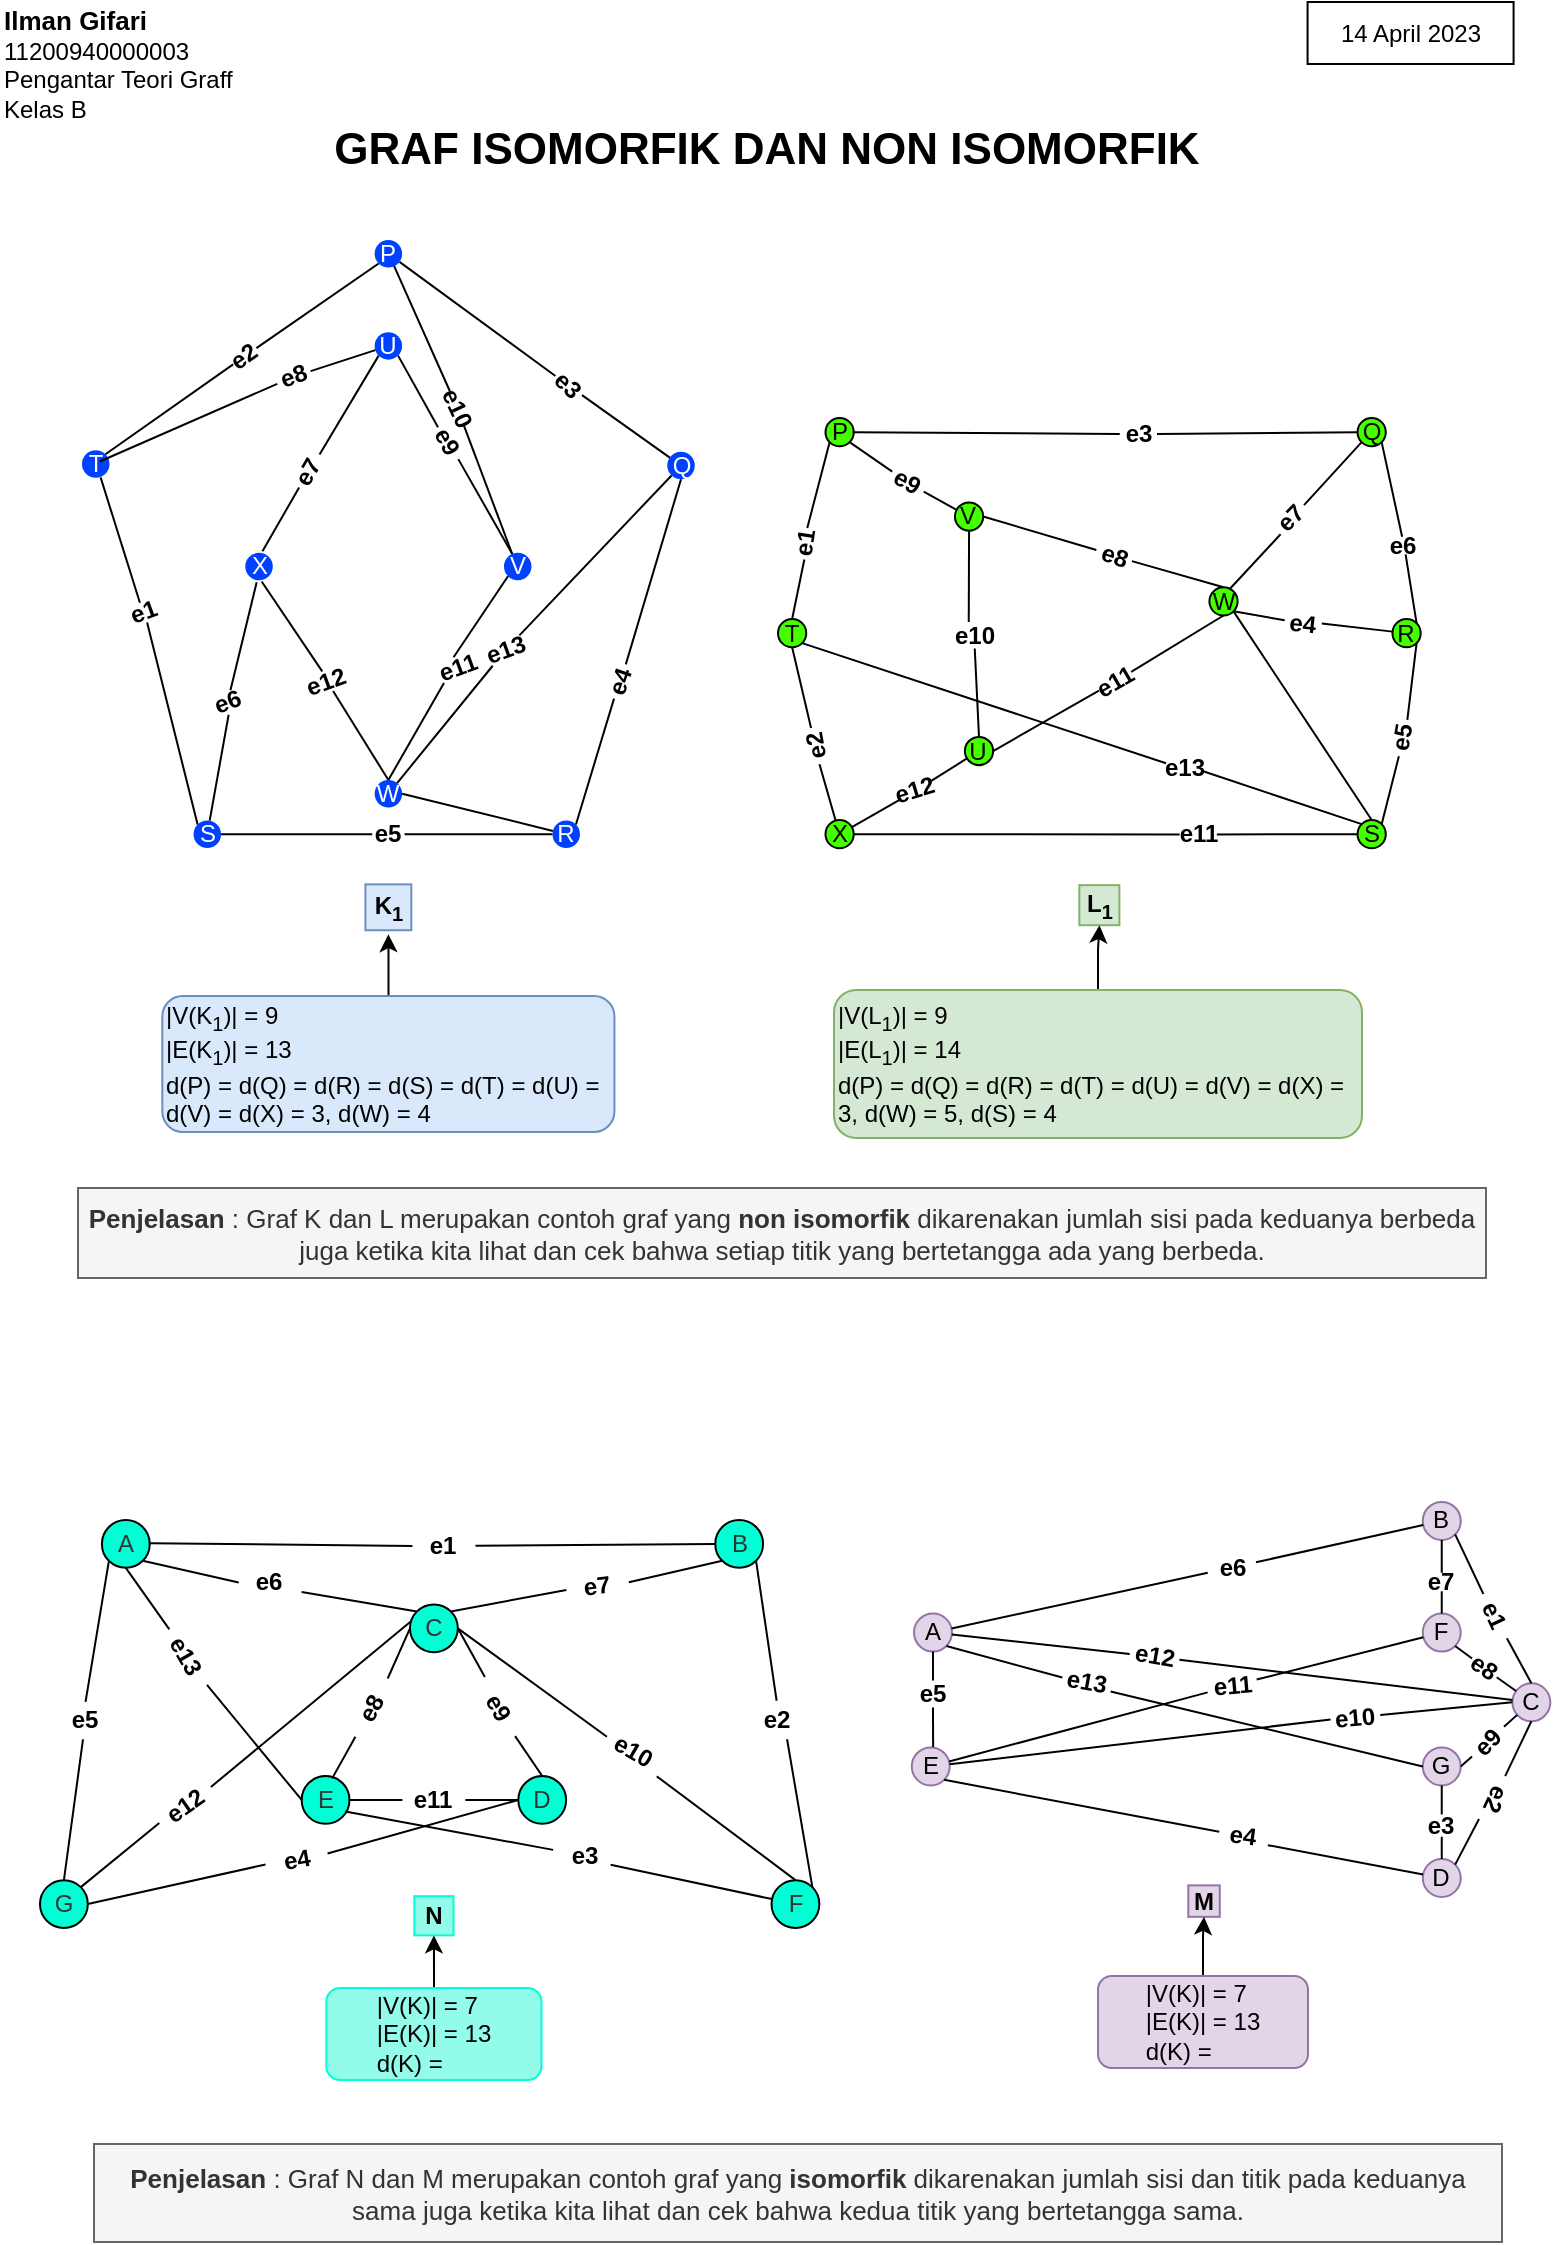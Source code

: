<mxfile version="21.1.8" type="github">
  <diagram name="Page-1" id="YPntTSr8ZNqFE-mm75Fx">
    <mxGraphModel dx="1706" dy="494" grid="0" gridSize="10" guides="1" tooltips="1" connect="1" arrows="1" fold="1" page="1" pageScale="1" pageWidth="850" pageHeight="1300" background="#ffffff" math="0" shadow="0">
      <root>
        <mxCell id="0" />
        <mxCell id="1" parent="0" />
        <mxCell id="-jy_DVWc0UXhoO1ZZDfv-17" value="14 April 2023" style="text;html=1;strokeColor=default;fillColor=none;align=center;verticalAlign=middle;whiteSpace=wrap;rounded=0;" vertex="1" parent="1">
          <mxGeometry x="-153.21" y="27" width="103" height="31" as="geometry" />
        </mxCell>
        <mxCell id="-jy_DVWc0UXhoO1ZZDfv-19" value="&lt;b&gt;&lt;font style=&quot;font-size: 13px;&quot;&gt;Ilman Gifari&lt;/font&gt;&lt;/b&gt;&lt;br&gt;11200940000003&lt;br&gt;Pengantar Teori Graff&lt;br&gt;Kelas B" style="text;html=1;strokeColor=none;fillColor=none;align=left;verticalAlign=middle;whiteSpace=wrap;rounded=0;" vertex="1" parent="1">
          <mxGeometry x="-807" y="27" width="169" height="62.5" as="geometry" />
        </mxCell>
        <mxCell id="-jy_DVWc0UXhoO1ZZDfv-18" value="&lt;h2 style=&quot;font-size: 22px;&quot;&gt;GRAF ISOMORFIK DAN NON ISOMORFIK&lt;/h2&gt;" style="text;strokeColor=none;fillColor=none;html=1;fontSize=22;fontStyle=1;verticalAlign=middle;align=center;" vertex="1" parent="1">
          <mxGeometry x="-654" y="83" width="459" height="36" as="geometry" />
        </mxCell>
        <mxCell id="-jy_DVWc0UXhoO1ZZDfv-32" value="" style="group" vertex="1" connectable="0" parent="1">
          <mxGeometry x="-418" y="235" width="321.36" height="254" as="geometry" />
        </mxCell>
        <mxCell id="-jy_DVWc0UXhoO1ZZDfv-8" value="" style="group" vertex="1" connectable="0" parent="-jy_DVWc0UXhoO1ZZDfv-32">
          <mxGeometry width="321.36" height="215.418" as="geometry" />
        </mxCell>
        <mxCell id="99zHLcygiuPHGJLUHT96-178" value="T" style="ellipse;whiteSpace=wrap;html=1;aspect=fixed;fillColor=#44ff00;container=0;" parent="-jy_DVWc0UXhoO1ZZDfv-8" vertex="1">
          <mxGeometry y="100.5" width="14.133" height="14.133" as="geometry" />
        </mxCell>
        <mxCell id="LXtGtCvBBby8WkrcDeYQ-225" value="" style="group;rotation=0;" parent="-jy_DVWc0UXhoO1ZZDfv-8" vertex="1" connectable="0">
          <mxGeometry x="16.338" width="305.022" height="215.418" as="geometry" />
        </mxCell>
        <mxCell id="99zHLcygiuPHGJLUHT96-177" value="P" style="ellipse;whiteSpace=wrap;html=1;aspect=fixed;fillColor=#44ff00;container=0;" parent="LXtGtCvBBby8WkrcDeYQ-225" vertex="1">
          <mxGeometry x="7.401" width="14.133" height="14.133" as="geometry" />
        </mxCell>
        <mxCell id="99zHLcygiuPHGJLUHT96-179" value="X" style="ellipse;whiteSpace=wrap;html=1;aspect=fixed;fillColor=#44ff00;container=0;" parent="LXtGtCvBBby8WkrcDeYQ-225" vertex="1">
          <mxGeometry x="7.401" y="201.001" width="14.133" height="14.133" as="geometry" />
        </mxCell>
        <mxCell id="99zHLcygiuPHGJLUHT96-180" value="Q" style="ellipse;whiteSpace=wrap;html=1;aspect=fixed;fillColor=#44ff00;container=0;" parent="LXtGtCvBBby8WkrcDeYQ-225" vertex="1">
          <mxGeometry x="273.431" width="14.133" height="14.133" as="geometry" />
        </mxCell>
        <mxCell id="99zHLcygiuPHGJLUHT96-181" value="S" style="ellipse;whiteSpace=wrap;html=1;aspect=fixed;fillColor=#44ff00;container=0;" parent="LXtGtCvBBby8WkrcDeYQ-225" vertex="1">
          <mxGeometry x="273.431" y="201.001" width="14.133" height="14.133" as="geometry" />
        </mxCell>
        <mxCell id="99zHLcygiuPHGJLUHT96-182" value="R" style="ellipse;whiteSpace=wrap;html=1;aspect=fixed;fillColor=#44ff00;container=0;" parent="LXtGtCvBBby8WkrcDeYQ-225" vertex="1">
          <mxGeometry x="290.889" y="100.5" width="14.133" height="14.133" as="geometry" />
        </mxCell>
        <mxCell id="99zHLcygiuPHGJLUHT96-197" value="" style="endArrow=none;html=1;rounded=0;entryX=0;entryY=1;entryDx=0;entryDy=0;exitX=1;exitY=0.5;exitDx=0;exitDy=0;" parent="LXtGtCvBBby8WkrcDeYQ-225" source="LXtGtCvBBby8WkrcDeYQ-90" target="99zHLcygiuPHGJLUHT96-180" edge="1">
          <mxGeometry relative="1" as="geometry">
            <mxPoint x="140.416" y="107.709" as="sourcePoint" />
            <mxPoint x="273.431" y="107.709" as="targetPoint" />
          </mxGeometry>
        </mxCell>
        <mxCell id="99zHLcygiuPHGJLUHT96-198" value="" style="endArrow=none;html=1;rounded=0;exitX=1;exitY=0.25;exitDx=0;exitDy=0;" parent="LXtGtCvBBby8WkrcDeYQ-225" source="LXtGtCvBBby8WkrcDeYQ-94" target="99zHLcygiuPHGJLUHT96-182" edge="1">
          <mxGeometry relative="1" as="geometry">
            <mxPoint x="140.416" y="107.709" as="sourcePoint" />
            <mxPoint x="273.431" y="107.709" as="targetPoint" />
          </mxGeometry>
        </mxCell>
        <mxCell id="99zHLcygiuPHGJLUHT96-188" value="W" style="ellipse;whiteSpace=wrap;html=1;aspect=fixed;fillColor=#44ff00;container=0;" parent="LXtGtCvBBby8WkrcDeYQ-225" vertex="1">
          <mxGeometry x="199.354" y="84.606" width="14.133" height="14.133" as="geometry" />
        </mxCell>
        <mxCell id="99zHLcygiuPHGJLUHT96-187" value="V" style="ellipse;whiteSpace=wrap;html=1;aspect=fixed;fillColor=#44ff00;container=0;" parent="LXtGtCvBBby8WkrcDeYQ-225" vertex="1">
          <mxGeometry x="72.125" y="42.196" width="14.133" height="14.133" as="geometry" />
        </mxCell>
        <mxCell id="LXtGtCvBBby8WkrcDeYQ-60" value="" style="endArrow=none;html=1;rounded=0;exitX=1;exitY=0.5;exitDx=0;exitDy=0;entryX=0;entryY=0.5;entryDx=0;entryDy=0;" parent="LXtGtCvBBby8WkrcDeYQ-225" source="LXtGtCvBBby8WkrcDeYQ-76" target="99zHLcygiuPHGJLUHT96-180" edge="1">
          <mxGeometry relative="1" as="geometry">
            <mxPoint x="26.521" y="21.203" as="sourcePoint" />
            <mxPoint x="121.295" y="157.747" as="targetPoint" />
          </mxGeometry>
        </mxCell>
        <mxCell id="LXtGtCvBBby8WkrcDeYQ-62" value="" style="endArrow=none;html=1;rounded=0;entryX=0.359;entryY=0.021;entryDx=0;entryDy=0;exitX=0;exitY=0.5;exitDx=0;exitDy=0;entryPerimeter=0;" parent="LXtGtCvBBby8WkrcDeYQ-225" source="LXtGtCvBBby8WkrcDeYQ-73" target="99zHLcygiuPHGJLUHT96-179" edge="1">
          <mxGeometry relative="1" as="geometry">
            <mxPoint x="43.148" y="38.165" as="sourcePoint" />
            <mxPoint x="137.922" y="174.709" as="targetPoint" />
          </mxGeometry>
        </mxCell>
        <mxCell id="LXtGtCvBBby8WkrcDeYQ-63" value="" style="endArrow=none;html=1;rounded=0;entryX=1;entryY=1;entryDx=0;entryDy=0;exitX=0.5;exitY=0;exitDx=0;exitDy=0;" parent="LXtGtCvBBby8WkrcDeYQ-225" source="LXtGtCvBBby8WkrcDeYQ-96" target="99zHLcygiuPHGJLUHT96-180" edge="1">
          <mxGeometry relative="1" as="geometry">
            <mxPoint x="51.462" y="46.646" as="sourcePoint" />
            <mxPoint x="146.235" y="183.191" as="targetPoint" />
          </mxGeometry>
        </mxCell>
        <mxCell id="LXtGtCvBBby8WkrcDeYQ-64" value="" style="endArrow=none;html=1;rounded=0;entryX=1;entryY=1;entryDx=0;entryDy=0;exitX=1;exitY=0.75;exitDx=0;exitDy=0;" parent="LXtGtCvBBby8WkrcDeYQ-225" source="LXtGtCvBBby8WkrcDeYQ-92" target="99zHLcygiuPHGJLUHT96-182" edge="1">
          <mxGeometry relative="1" as="geometry">
            <mxPoint x="59.775" y="55.127" as="sourcePoint" />
            <mxPoint x="154.548" y="191.672" as="targetPoint" />
          </mxGeometry>
        </mxCell>
        <mxCell id="LXtGtCvBBby8WkrcDeYQ-65" value="" style="endArrow=none;html=1;rounded=0;entryX=0;entryY=0.5;entryDx=0;entryDy=0;exitX=1;exitY=0.5;exitDx=0;exitDy=0;" parent="LXtGtCvBBby8WkrcDeYQ-225" source="LXtGtCvBBby8WkrcDeYQ-88" target="99zHLcygiuPHGJLUHT96-181" edge="1">
          <mxGeometry relative="1" as="geometry">
            <mxPoint x="68.089" y="63.608" as="sourcePoint" />
            <mxPoint x="162.862" y="200.153" as="targetPoint" />
          </mxGeometry>
        </mxCell>
        <mxCell id="LXtGtCvBBby8WkrcDeYQ-68" value="" style="endArrow=none;html=1;rounded=0;entryX=0.5;entryY=0;entryDx=0;entryDy=0;" parent="LXtGtCvBBby8WkrcDeYQ-225" source="LXtGtCvBBby8WkrcDeYQ-82" target="99zHLcygiuPHGJLUHT96-188" edge="1">
          <mxGeometry relative="1" as="geometry">
            <mxPoint x="93.029" y="89.051" as="sourcePoint" />
            <mxPoint x="187.802" y="225.596" as="targetPoint" />
          </mxGeometry>
        </mxCell>
        <mxCell id="LXtGtCvBBby8WkrcDeYQ-69" value="" style="endArrow=none;html=1;rounded=0;entryX=0.5;entryY=1;entryDx=0;entryDy=0;exitX=1;exitY=0.5;exitDx=0;exitDy=0;" parent="LXtGtCvBBby8WkrcDeYQ-225" source="LXtGtCvBBby8WkrcDeYQ-98" target="99zHLcygiuPHGJLUHT96-188" edge="1">
          <mxGeometry relative="1" as="geometry">
            <mxPoint x="101.342" y="97.532" as="sourcePoint" />
            <mxPoint x="196.116" y="234.077" as="targetPoint" />
          </mxGeometry>
        </mxCell>
        <mxCell id="LXtGtCvBBby8WkrcDeYQ-71" value="" style="endArrow=none;html=1;rounded=0;exitX=0;exitY=1;exitDx=0;exitDy=0;entryX=1;entryY=0.5;entryDx=0;entryDy=0;" parent="LXtGtCvBBby8WkrcDeYQ-225" source="99zHLcygiuPHGJLUHT96-177" target="LXtGtCvBBby8WkrcDeYQ-59" edge="1">
          <mxGeometry relative="1" as="geometry">
            <mxPoint x="9.063" y="12.722" as="sourcePoint" />
            <mxPoint x="-0.082" y="100.924" as="targetPoint" />
          </mxGeometry>
        </mxCell>
        <mxCell id="LXtGtCvBBby8WkrcDeYQ-59" value="&lt;b&gt;e1&lt;/b&gt;" style="text;html=1;strokeColor=none;fillColor=none;align=center;verticalAlign=middle;whiteSpace=wrap;rounded=0;rotation=279;container=0;" parent="LXtGtCvBBby8WkrcDeYQ-225" vertex="1">
          <mxGeometry x="-10.825" y="60.784" width="15.796" height="4.028" as="geometry" />
        </mxCell>
        <mxCell id="LXtGtCvBBby8WkrcDeYQ-73" value="&lt;b&gt;e2&lt;/b&gt;" style="text;html=1;strokeColor=none;fillColor=none;align=center;verticalAlign=middle;whiteSpace=wrap;rounded=0;rotation=260;container=0;" parent="LXtGtCvBBby8WkrcDeYQ-225" vertex="1">
          <mxGeometry x="-6.51" y="161.988" width="18.605" height="4.028" as="geometry" />
        </mxCell>
        <mxCell id="LXtGtCvBBby8WkrcDeYQ-77" value="" style="endArrow=none;html=1;rounded=0;exitX=1;exitY=0.5;exitDx=0;exitDy=0;entryX=0;entryY=0.5;entryDx=0;entryDy=0;" parent="LXtGtCvBBby8WkrcDeYQ-225" source="99zHLcygiuPHGJLUHT96-177" target="LXtGtCvBBby8WkrcDeYQ-76" edge="1">
          <mxGeometry relative="1" as="geometry">
            <mxPoint x="21.533" y="6.785" as="sourcePoint" />
            <mxPoint x="273.431" y="6.785" as="targetPoint" />
          </mxGeometry>
        </mxCell>
        <mxCell id="LXtGtCvBBby8WkrcDeYQ-76" value="&lt;b&gt;e3&lt;/b&gt;" style="text;html=1;strokeColor=none;fillColor=none;align=center;verticalAlign=middle;whiteSpace=wrap;rounded=0;rotation=0;container=0;" parent="LXtGtCvBBby8WkrcDeYQ-225" vertex="1">
          <mxGeometry x="154.548" y="6.039" width="18.605" height="4.028" as="geometry" />
        </mxCell>
        <mxCell id="LXtGtCvBBby8WkrcDeYQ-79" value="" style="endArrow=none;html=1;rounded=0;exitX=1;exitY=1;exitDx=0;exitDy=0;" parent="LXtGtCvBBby8WkrcDeYQ-225" source="99zHLcygiuPHGJLUHT96-177" target="LXtGtCvBBby8WkrcDeYQ-78" edge="1">
          <mxGeometry relative="1" as="geometry">
            <mxPoint x="19.871" y="12.722" as="sourcePoint" />
            <mxPoint x="110.487" y="62.76" as="targetPoint" />
          </mxGeometry>
        </mxCell>
        <mxCell id="LXtGtCvBBby8WkrcDeYQ-78" value="&lt;b&gt;e9&lt;/b&gt;" style="text;html=1;strokeColor=none;fillColor=none;align=center;verticalAlign=middle;whiteSpace=wrap;rounded=0;rotation=30;container=0;" parent="LXtGtCvBBby8WkrcDeYQ-225" vertex="1">
          <mxGeometry x="39.152" y="30.149" width="18.605" height="4.028" as="geometry" />
        </mxCell>
        <mxCell id="99zHLcygiuPHGJLUHT96-200" value="" style="endArrow=none;html=1;rounded=0;exitX=1;exitY=0.5;exitDx=0;exitDy=0;" parent="LXtGtCvBBby8WkrcDeYQ-225" source="LXtGtCvBBby8WkrcDeYQ-78" target="99zHLcygiuPHGJLUHT96-187" edge="1">
          <mxGeometry relative="1" as="geometry">
            <mxPoint x="115.475" y="14.418" as="sourcePoint" />
            <mxPoint x="248.49" y="14.418" as="targetPoint" />
          </mxGeometry>
        </mxCell>
        <mxCell id="LXtGtCvBBby8WkrcDeYQ-83" value="" style="endArrow=none;html=1;rounded=0;entryX=0;entryY=0.5;entryDx=0;entryDy=0;exitX=1;exitY=0.5;exitDx=0;exitDy=0;" parent="LXtGtCvBBby8WkrcDeYQ-225" source="99zHLcygiuPHGJLUHT96-187" target="LXtGtCvBBby8WkrcDeYQ-82" edge="1">
          <mxGeometry relative="1" as="geometry">
            <mxPoint x="123.789" y="66.152" as="sourcePoint" />
            <mxPoint x="183.646" y="103.469" as="targetPoint" />
          </mxGeometry>
        </mxCell>
        <mxCell id="LXtGtCvBBby8WkrcDeYQ-82" value="&lt;b&gt;e8&lt;/b&gt;" style="text;html=1;strokeColor=none;fillColor=none;align=center;verticalAlign=middle;whiteSpace=wrap;rounded=0;rotation=19;container=0;" parent="LXtGtCvBBby8WkrcDeYQ-225" vertex="1">
          <mxGeometry x="142.333" y="67.016" width="18.605" height="4.028" as="geometry" />
        </mxCell>
        <mxCell id="LXtGtCvBBby8WkrcDeYQ-85" value="" style="endArrow=none;html=1;rounded=0;" parent="LXtGtCvBBby8WkrcDeYQ-225" source="99zHLcygiuPHGJLUHT96-179" target="LXtGtCvBBby8WkrcDeYQ-84" edge="1">
          <mxGeometry relative="1" as="geometry">
            <mxPoint x="20.702" y="205.241" as="sourcePoint" />
            <mxPoint x="110.487" y="157.747" as="targetPoint" />
          </mxGeometry>
        </mxCell>
        <mxCell id="LXtGtCvBBby8WkrcDeYQ-84" value="&lt;b&gt;e12&lt;/b&gt;" style="text;html=1;strokeColor=none;fillColor=none;align=center;verticalAlign=middle;whiteSpace=wrap;rounded=0;rotation=343;container=0;" parent="LXtGtCvBBby8WkrcDeYQ-225" vertex="1">
          <mxGeometry x="43.044" y="184.384" width="18.605" height="4.028" as="geometry" />
        </mxCell>
        <mxCell id="99zHLcygiuPHGJLUHT96-194" value="" style="endArrow=none;html=1;rounded=0;" parent="LXtGtCvBBby8WkrcDeYQ-225" source="LXtGtCvBBby8WkrcDeYQ-84" target="99zHLcygiuPHGJLUHT96-184" edge="1">
          <mxGeometry relative="1" as="geometry">
            <mxPoint x="-17.54" y="141.633" as="sourcePoint" />
            <mxPoint x="115.475" y="141.633" as="targetPoint" />
          </mxGeometry>
        </mxCell>
        <mxCell id="LXtGtCvBBby8WkrcDeYQ-89" value="" style="endArrow=none;html=1;rounded=0;entryX=0;entryY=0.5;entryDx=0;entryDy=0;exitX=1;exitY=0.5;exitDx=0;exitDy=0;" parent="LXtGtCvBBby8WkrcDeYQ-225" source="99zHLcygiuPHGJLUHT96-179" target="LXtGtCvBBby8WkrcDeYQ-88" edge="1">
          <mxGeometry relative="1" as="geometry">
            <mxPoint x="21.533" y="207.786" as="sourcePoint" />
            <mxPoint x="273.431" y="207.786" as="targetPoint" />
          </mxGeometry>
        </mxCell>
        <mxCell id="LXtGtCvBBby8WkrcDeYQ-88" value="&lt;b&gt;e11&lt;/b&gt;" style="text;html=1;strokeColor=none;fillColor=none;align=center;verticalAlign=middle;whiteSpace=wrap;rounded=0;rotation=0;container=0;" parent="LXtGtCvBBby8WkrcDeYQ-225" vertex="1">
          <mxGeometry x="184.477" y="206.2" width="18.605" height="4.028" as="geometry" />
        </mxCell>
        <mxCell id="LXtGtCvBBby8WkrcDeYQ-91" value="" style="endArrow=none;html=1;rounded=0;entryX=0;entryY=1;entryDx=0;entryDy=0;exitX=0.712;exitY=0.074;exitDx=0;exitDy=0;exitPerimeter=0;" parent="LXtGtCvBBby8WkrcDeYQ-225" source="99zHLcygiuPHGJLUHT96-188" target="LXtGtCvBBby8WkrcDeYQ-90" edge="1">
          <mxGeometry relative="1" as="geometry">
            <mxPoint x="186.14" y="105.165" as="sourcePoint" />
            <mxPoint x="275.093" y="12.722" as="targetPoint" />
          </mxGeometry>
        </mxCell>
        <mxCell id="LXtGtCvBBby8WkrcDeYQ-90" value="&lt;b&gt;e7&lt;/b&gt;" style="text;html=1;strokeColor=none;fillColor=none;align=center;verticalAlign=middle;whiteSpace=wrap;rounded=0;rotation=-45;container=0;" parent="LXtGtCvBBby8WkrcDeYQ-225" vertex="1">
          <mxGeometry x="230.794" y="48.151" width="18.609" height="4.009" as="geometry" />
        </mxCell>
        <mxCell id="LXtGtCvBBby8WkrcDeYQ-93" value="" style="endArrow=none;html=1;rounded=0;entryX=0;entryY=0.5;entryDx=0;entryDy=0;exitX=1;exitY=0;exitDx=0;exitDy=0;" parent="LXtGtCvBBby8WkrcDeYQ-225" source="99zHLcygiuPHGJLUHT96-181" target="LXtGtCvBBby8WkrcDeYQ-92" edge="1">
          <mxGeometry relative="1" as="geometry">
            <mxPoint x="285.901" y="202.697" as="sourcePoint" />
            <mxPoint x="303.359" y="112.798" as="targetPoint" />
          </mxGeometry>
        </mxCell>
        <mxCell id="LXtGtCvBBby8WkrcDeYQ-92" value="&lt;b&gt;e5&lt;/b&gt;" style="text;html=1;strokeColor=none;fillColor=none;align=center;verticalAlign=middle;whiteSpace=wrap;rounded=0;rotation=-80;container=0;" parent="LXtGtCvBBby8WkrcDeYQ-225" vertex="1">
          <mxGeometry x="286.416" y="157.959" width="18.605" height="4.028" as="geometry" />
        </mxCell>
        <mxCell id="LXtGtCvBBby8WkrcDeYQ-95" value="" style="endArrow=none;html=1;rounded=0;exitX=1;exitY=1;exitDx=0;exitDy=0;" parent="LXtGtCvBBby8WkrcDeYQ-225" source="99zHLcygiuPHGJLUHT96-188" target="LXtGtCvBBby8WkrcDeYQ-94" edge="1">
          <mxGeometry relative="1" as="geometry">
            <mxPoint x="188.634" y="116.19" as="sourcePoint" />
            <mxPoint x="290.889" y="108.557" as="targetPoint" />
          </mxGeometry>
        </mxCell>
        <mxCell id="LXtGtCvBBby8WkrcDeYQ-94" value="&lt;b&gt;e4&lt;/b&gt;" style="text;html=1;strokeColor=none;fillColor=none;align=center;verticalAlign=middle;whiteSpace=wrap;rounded=0;rotation=6;container=0;" parent="LXtGtCvBBby8WkrcDeYQ-225" vertex="1">
          <mxGeometry x="236.911" y="100.734" width="18.605" height="4.028" as="geometry" />
        </mxCell>
        <mxCell id="LXtGtCvBBby8WkrcDeYQ-97" value="" style="endArrow=none;html=1;rounded=0;exitX=1;exitY=0;exitDx=0;exitDy=0;entryX=0.594;entryY=1.038;entryDx=0;entryDy=0;entryPerimeter=0;" parent="LXtGtCvBBby8WkrcDeYQ-225" source="99zHLcygiuPHGJLUHT96-182" target="LXtGtCvBBby8WkrcDeYQ-96" edge="1">
          <mxGeometry relative="1" as="geometry">
            <mxPoint x="303.359" y="102.621" as="sourcePoint" />
            <mxPoint x="295.877" y="67.848" as="targetPoint" />
          </mxGeometry>
        </mxCell>
        <mxCell id="LXtGtCvBBby8WkrcDeYQ-96" value="&lt;b&gt;e6&lt;/b&gt;" style="text;html=1;strokeColor=none;fillColor=none;align=center;verticalAlign=middle;whiteSpace=wrap;rounded=0;rotation=0;container=0;" parent="LXtGtCvBBby8WkrcDeYQ-225" vertex="1">
          <mxGeometry x="286.416" y="59.367" width="18.605" height="8.481" as="geometry" />
        </mxCell>
        <mxCell id="LXtGtCvBBby8WkrcDeYQ-98" value="&lt;b&gt;e11&lt;/b&gt;" style="text;html=1;strokeColor=none;fillColor=none;align=center;verticalAlign=middle;whiteSpace=wrap;rounded=0;rotation=-30;container=0;" parent="LXtGtCvBBby8WkrcDeYQ-225" vertex="1">
          <mxGeometry x="142.9" y="129.589" width="18.605" height="4.028" as="geometry" />
        </mxCell>
        <mxCell id="LXtGtCvBBby8WkrcDeYQ-137" value="" style="endArrow=none;html=1;rounded=0;exitX=0.5;exitY=1;exitDx=0;exitDy=0;entryX=0.339;entryY=-0.005;entryDx=0;entryDy=0;entryPerimeter=0;" parent="LXtGtCvBBby8WkrcDeYQ-225" source="99zHLcygiuPHGJLUHT96-187" target="LXtGtCvBBby8WkrcDeYQ-86" edge="1">
          <mxGeometry relative="1" as="geometry">
            <mxPoint x="117.138" y="73.785" as="sourcePoint" />
            <mxPoint x="117.138" y="146.722" as="targetPoint" />
          </mxGeometry>
        </mxCell>
        <mxCell id="LXtGtCvBBby8WkrcDeYQ-86" value="&lt;b&gt;e10&lt;/b&gt;" style="text;html=1;strokeColor=none;fillColor=none;align=center;verticalAlign=middle;whiteSpace=wrap;rounded=0;rotation=0;container=0;" parent="LXtGtCvBBby8WkrcDeYQ-225" vertex="1">
          <mxGeometry x="72.734" y="102.093" width="18.605" height="13.146" as="geometry" />
        </mxCell>
        <mxCell id="LXtGtCvBBby8WkrcDeYQ-212" value="" style="endArrow=none;html=1;rounded=0;entryX=0;entryY=0;entryDx=0;entryDy=0;exitX=1;exitY=1;exitDx=0;exitDy=0;" parent="LXtGtCvBBby8WkrcDeYQ-225" source="LXtGtCvBBby8WkrcDeYQ-213" target="99zHLcygiuPHGJLUHT96-181" edge="1">
          <mxGeometry relative="1" as="geometry">
            <mxPoint x="68.089" y="194.19" as="sourcePoint" />
            <mxPoint x="201.104" y="194.19" as="targetPoint" />
          </mxGeometry>
        </mxCell>
        <mxCell id="LXtGtCvBBby8WkrcDeYQ-213" value="&lt;b&gt;e13&lt;/b&gt;" style="text;html=1;strokeColor=none;fillColor=none;align=center;verticalAlign=middle;whiteSpace=wrap;rounded=0;rotation=0;container=0;" parent="LXtGtCvBBby8WkrcDeYQ-225" vertex="1">
          <mxGeometry x="177.652" y="172.623" width="18.605" height="4.028" as="geometry" />
        </mxCell>
        <mxCell id="99zHLcygiuPHGJLUHT96-184" value="U" style="ellipse;whiteSpace=wrap;html=1;aspect=fixed;fillColor=#44ff00;container=0;" parent="LXtGtCvBBby8WkrcDeYQ-225" vertex="1">
          <mxGeometry x="77.099" y="159.44" width="14.133" height="14.133" as="geometry" />
        </mxCell>
        <mxCell id="LXtGtCvBBby8WkrcDeYQ-99" value="" style="endArrow=none;html=1;rounded=0;entryX=0;entryY=0.5;entryDx=0;entryDy=0;exitX=1;exitY=0.5;exitDx=0;exitDy=0;" parent="LXtGtCvBBby8WkrcDeYQ-225" source="99zHLcygiuPHGJLUHT96-184" target="LXtGtCvBBby8WkrcDeYQ-98" edge="1">
          <mxGeometry relative="1" as="geometry">
            <mxPoint x="123.789" y="155.203" as="sourcePoint" />
            <mxPoint x="183.646" y="117.886" as="targetPoint" />
          </mxGeometry>
        </mxCell>
        <mxCell id="LXtGtCvBBby8WkrcDeYQ-136" value="" style="endArrow=none;html=1;rounded=0;exitX=0.5;exitY=1;exitDx=0;exitDy=0;entryX=0.5;entryY=0;entryDx=0;entryDy=0;" parent="LXtGtCvBBby8WkrcDeYQ-225" source="LXtGtCvBBby8WkrcDeYQ-86" target="99zHLcygiuPHGJLUHT96-184" edge="1">
          <mxGeometry relative="1" as="geometry">
            <mxPoint x="29.847" y="16.114" as="sourcePoint" />
            <mxPoint x="162.862" y="16.114" as="targetPoint" />
          </mxGeometry>
        </mxCell>
        <mxCell id="-jy_DVWc0UXhoO1ZZDfv-55" value="" style="endArrow=none;html=1;rounded=0;entryX=0.5;entryY=0;entryDx=0;entryDy=0;exitX=1;exitY=1;exitDx=0;exitDy=0;" edge="1" parent="LXtGtCvBBby8WkrcDeYQ-225" source="99zHLcygiuPHGJLUHT96-188" target="99zHLcygiuPHGJLUHT96-181">
          <mxGeometry relative="1" as="geometry">
            <mxPoint x="10.662" y="136" as="sourcePoint" />
            <mxPoint x="170.662" y="136" as="targetPoint" />
          </mxGeometry>
        </mxCell>
        <mxCell id="LXtGtCvBBby8WkrcDeYQ-61" value="" style="endArrow=none;html=1;rounded=0;exitX=0;exitY=0.75;exitDx=0;exitDy=0;entryX=0.5;entryY=0;entryDx=0;entryDy=0;" parent="-jy_DVWc0UXhoO1ZZDfv-8" source="LXtGtCvBBby8WkrcDeYQ-59" target="99zHLcygiuPHGJLUHT96-178" edge="1">
          <mxGeometry relative="1" as="geometry">
            <mxPoint x="387.038" y="-98.406" as="sourcePoint" />
            <mxPoint x="481.812" y="38.139" as="targetPoint" />
          </mxGeometry>
        </mxCell>
        <mxCell id="LXtGtCvBBby8WkrcDeYQ-74" value="" style="endArrow=none;html=1;rounded=0;entryX=1;entryY=0.25;entryDx=0;entryDy=0;exitX=0.5;exitY=1;exitDx=0;exitDy=0;" parent="-jy_DVWc0UXhoO1ZZDfv-8" source="99zHLcygiuPHGJLUHT96-178" target="LXtGtCvBBby8WkrcDeYQ-73" edge="1">
          <mxGeometry relative="1" as="geometry">
            <mxPoint x="352.122" y="-13.595" as="sourcePoint" />
            <mxPoint x="367.086" y="72.912" as="targetPoint" />
          </mxGeometry>
        </mxCell>
        <mxCell id="LXtGtCvBBby8WkrcDeYQ-214" value="" style="endArrow=none;html=1;rounded=0;entryX=0;entryY=0;entryDx=0;entryDy=0;exitX=1;exitY=1;exitDx=0;exitDy=0;" parent="-jy_DVWc0UXhoO1ZZDfv-8" source="99zHLcygiuPHGJLUHT96-178" target="LXtGtCvBBby8WkrcDeYQ-213" edge="1">
          <mxGeometry relative="1" as="geometry">
            <mxPoint x="-657.88" y="368.976" as="sourcePoint" />
            <mxPoint x="-388.524" y="458.875" as="targetPoint" />
          </mxGeometry>
        </mxCell>
        <mxCell id="-jy_DVWc0UXhoO1ZZDfv-28" value="&lt;b&gt;&lt;font&gt;L&lt;sub&gt;1&lt;/sub&gt;&lt;/font&gt;&lt;/b&gt;" style="whiteSpace=wrap;html=1;aspect=fixed;labelBackgroundColor=none;fillColor=#d5e8d4;strokeColor=#82b366;" vertex="1" parent="-jy_DVWc0UXhoO1ZZDfv-32">
          <mxGeometry x="150.67" y="233.578" width="20.019" height="20.019" as="geometry" />
        </mxCell>
        <mxCell id="-jy_DVWc0UXhoO1ZZDfv-34" value="" style="group" vertex="1" connectable="0" parent="1">
          <mxGeometry x="-766" y="146" width="306.38" height="345.13" as="geometry" />
        </mxCell>
        <mxCell id="99zHLcygiuPHGJLUHT96-165" value="&lt;font color=&quot;#ffffff&quot;&gt;Q&lt;/font&gt;" style="ellipse;whiteSpace=wrap;html=1;aspect=fixed;fillColor=#0040ff;strokeColor=none;" parent="-jy_DVWc0UXhoO1ZZDfv-34" vertex="1">
          <mxGeometry x="292.637" y="105.898" width="13.742" height="13.742" as="geometry" />
        </mxCell>
        <mxCell id="-jy_DVWc0UXhoO1ZZDfv-33" value="" style="group" vertex="1" connectable="0" parent="-jy_DVWc0UXhoO1ZZDfv-34">
          <mxGeometry width="273.72" height="345.13" as="geometry" />
        </mxCell>
        <mxCell id="99zHLcygiuPHGJLUHT96-156" value="&lt;font color=&quot;#ffffff&quot;&gt;T&lt;/font&gt;" style="ellipse;whiteSpace=wrap;html=1;aspect=fixed;fillColor=#0040ff;strokeColor=none;" parent="-jy_DVWc0UXhoO1ZZDfv-33" vertex="1">
          <mxGeometry y="105.09" width="13.742" height="13.742" as="geometry" />
        </mxCell>
        <mxCell id="LXtGtCvBBby8WkrcDeYQ-18" value="" style="endArrow=none;html=1;rounded=0;strokeColor=#000000;entryX=0;entryY=0.5;entryDx=0;entryDy=0;exitX=1;exitY=0;exitDx=0;exitDy=0;" parent="-jy_DVWc0UXhoO1ZZDfv-33" source="99zHLcygiuPHGJLUHT96-156" target="LXtGtCvBBby8WkrcDeYQ-5" edge="1">
          <mxGeometry relative="1" as="geometry">
            <mxPoint x="751.317" y="5.968" as="sourcePoint" />
            <mxPoint x="891.977" y="-86.996" as="targetPoint" />
          </mxGeometry>
        </mxCell>
        <mxCell id="LXtGtCvBBby8WkrcDeYQ-19" value="" style="endArrow=none;html=1;rounded=0;strokeColor=#000000;exitX=0.5;exitY=0;exitDx=0;exitDy=0;entryX=0.677;entryY=0.991;entryDx=0;entryDy=0;entryPerimeter=0;" parent="-jy_DVWc0UXhoO1ZZDfv-33" source="LXtGtCvBBby8WkrcDeYQ-33" target="99zHLcygiuPHGJLUHT96-156" edge="1">
          <mxGeometry relative="1" as="geometry">
            <mxPoint x="813.563" y="163.603" as="sourcePoint" />
            <mxPoint x="752.934" y="19.711" as="targetPoint" />
          </mxGeometry>
        </mxCell>
        <mxCell id="99zHLcygiuPHGJLUHT96-158" value="&lt;font color=&quot;#ffffff&quot;&gt;R&lt;/font&gt;" style="ellipse;whiteSpace=wrap;html=1;aspect=fixed;fillColor=#0040ff;strokeColor=none;" parent="-jy_DVWc0UXhoO1ZZDfv-33" vertex="1">
          <mxGeometry x="235.242" y="290.21" width="13.742" height="13.742" as="geometry" />
        </mxCell>
        <mxCell id="99zHLcygiuPHGJLUHT96-160" value="&lt;font color=&quot;#ffffff&quot;&gt;U&lt;/font&gt;" style="ellipse;whiteSpace=wrap;html=1;aspect=fixed;fillColor=#0040ff;strokeColor=none;" parent="-jy_DVWc0UXhoO1ZZDfv-33" vertex="1">
          <mxGeometry x="146.319" y="46.078" width="13.742" height="13.742" as="geometry" />
        </mxCell>
        <mxCell id="99zHLcygiuPHGJLUHT96-161" value="&lt;font color=&quot;#ffffff&quot;&gt;X&lt;/font&gt;" style="ellipse;whiteSpace=wrap;html=1;aspect=fixed;fillColor=#0040ff;strokeColor=none;" parent="-jy_DVWc0UXhoO1ZZDfv-33" vertex="1">
          <mxGeometry x="81.647" y="156.422" width="13.742" height="13.742" as="geometry" />
        </mxCell>
        <mxCell id="99zHLcygiuPHGJLUHT96-163" value="&lt;font color=&quot;#ffffff&quot;&gt;W&lt;/font&gt;" style="ellipse;whiteSpace=wrap;html=1;aspect=fixed;fillColor=#0040ff;strokeColor=none;" parent="-jy_DVWc0UXhoO1ZZDfv-33" vertex="1">
          <mxGeometry x="146.319" y="270.0" width="13.742" height="13.742" as="geometry" />
        </mxCell>
        <mxCell id="99zHLcygiuPHGJLUHT96-166" value="&lt;font color=&quot;#ffffff&quot;&gt;P&lt;/font&gt;" style="ellipse;whiteSpace=wrap;html=1;aspect=fixed;fillColor=#0040ff;strokeColor=none;" parent="-jy_DVWc0UXhoO1ZZDfv-33" vertex="1">
          <mxGeometry x="146.319" width="13.742" height="13.742" as="geometry" />
        </mxCell>
        <mxCell id="99zHLcygiuPHGJLUHT96-167" value="" style="endArrow=none;html=1;rounded=0;entryX=0.414;entryY=1.067;entryDx=0;entryDy=0;strokeColor=#000000;entryPerimeter=0;" parent="-jy_DVWc0UXhoO1ZZDfv-33" source="LXtGtCvBBby8WkrcDeYQ-36" target="99zHLcygiuPHGJLUHT96-161" edge="1">
          <mxGeometry relative="1" as="geometry">
            <mxPoint x="62.222" y="280.509" as="sourcePoint" />
            <mxPoint x="194.822" y="191.587" as="targetPoint" />
          </mxGeometry>
        </mxCell>
        <mxCell id="99zHLcygiuPHGJLUHT96-159" value="S" style="ellipse;whiteSpace=wrap;html=1;aspect=fixed;fillColor=#0040ff;strokeColor=none;fontColor=#ffffff;" parent="-jy_DVWc0UXhoO1ZZDfv-33" vertex="1">
          <mxGeometry x="55.779" y="290.21" width="13.742" height="13.742" as="geometry" />
        </mxCell>
        <mxCell id="99zHLcygiuPHGJLUHT96-168" value="" style="endArrow=none;html=1;rounded=0;exitX=1;exitY=0.5;exitDx=0;exitDy=0;strokeColor=#000000;" parent="-jy_DVWc0UXhoO1ZZDfv-33" source="99zHLcygiuPHGJLUHT96-163" target="99zHLcygiuPHGJLUHT96-158" edge="1">
          <mxGeometry relative="1" as="geometry">
            <mxPoint x="105.899" y="248.174" as="sourcePoint" />
            <mxPoint x="235.242" y="248.174" as="targetPoint" />
          </mxGeometry>
        </mxCell>
        <mxCell id="99zHLcygiuPHGJLUHT96-169" value="" style="endArrow=none;html=1;rounded=0;strokeColor=#000000;" parent="-jy_DVWc0UXhoO1ZZDfv-33" source="LXtGtCvBBby8WkrcDeYQ-9" edge="1">
          <mxGeometry relative="1" as="geometry">
            <mxPoint x="73.564" y="199.671" as="sourcePoint" />
            <mxPoint x="8.892" y="110.749" as="targetPoint" />
          </mxGeometry>
        </mxCell>
        <mxCell id="99zHLcygiuPHGJLUHT96-162" value="&lt;font color=&quot;#ffffff&quot;&gt;V&lt;/font&gt;" style="ellipse;whiteSpace=wrap;html=1;aspect=fixed;fillColor=#0040ff;strokeColor=none;" parent="-jy_DVWc0UXhoO1ZZDfv-33" vertex="1">
          <mxGeometry x="210.99" y="156.422" width="13.742" height="13.742" as="geometry" />
        </mxCell>
        <mxCell id="LXtGtCvBBby8WkrcDeYQ-10" value="" style="endArrow=none;html=1;rounded=0;strokeColor=#000000;" parent="-jy_DVWc0UXhoO1ZZDfv-33" source="99zHLcygiuPHGJLUHT96-160" target="LXtGtCvBBby8WkrcDeYQ-9" edge="1">
          <mxGeometry relative="1" as="geometry">
            <mxPoint x="147.127" y="55.779" as="sourcePoint" />
            <mxPoint x="8.892" y="110.749" as="targetPoint" />
          </mxGeometry>
        </mxCell>
        <mxCell id="LXtGtCvBBby8WkrcDeYQ-9" value="&lt;b&gt;e8&lt;/b&gt;" style="text;html=1;align=center;verticalAlign=middle;whiteSpace=wrap;rounded=0;rotation=-20;labelBackgroundColor=none;labelBorderColor=none;strokeColor=none;fillColor=default;shadow=0;fillStyle=hatch;gradientColor=none;" parent="-jy_DVWc0UXhoO1ZZDfv-33" vertex="1">
          <mxGeometry x="96.894" y="63.078" width="17.857" height="10.509" as="geometry" />
        </mxCell>
        <mxCell id="LXtGtCvBBby8WkrcDeYQ-12" value="" style="endArrow=none;html=1;rounded=0;strokeColor=#000000;entryX=0;entryY=1;entryDx=0;entryDy=0;" parent="-jy_DVWc0UXhoO1ZZDfv-33" source="LXtGtCvBBby8WkrcDeYQ-5" target="99zHLcygiuPHGJLUHT96-166" edge="1">
          <mxGeometry relative="1" as="geometry">
            <mxPoint x="223.116" y="164.91" as="sourcePoint" />
            <mxPoint x="164.103" y="21.018" as="targetPoint" />
          </mxGeometry>
        </mxCell>
        <mxCell id="LXtGtCvBBby8WkrcDeYQ-13" value="" style="endArrow=none;html=1;rounded=0;strokeColor=#000000;" parent="-jy_DVWc0UXhoO1ZZDfv-33" source="LXtGtCvBBby8WkrcDeYQ-6" target="99zHLcygiuPHGJLUHT96-166" edge="1">
          <mxGeometry relative="1" as="geometry">
            <mxPoint x="231.2" y="172.994" as="sourcePoint" />
            <mxPoint x="172.187" y="29.102" as="targetPoint" />
          </mxGeometry>
        </mxCell>
        <mxCell id="LXtGtCvBBby8WkrcDeYQ-5" value="&lt;b&gt;e2&lt;/b&gt;" style="text;html=1;strokeColor=none;fillColor=none;align=center;verticalAlign=middle;whiteSpace=wrap;rounded=0;rotation=-35;" parent="-jy_DVWc0UXhoO1ZZDfv-33" vertex="1">
          <mxGeometry x="74.291" y="54.057" width="14.163" height="8.084" as="geometry" />
        </mxCell>
        <mxCell id="LXtGtCvBBby8WkrcDeYQ-21" value="" style="endArrow=none;html=1;rounded=0;strokeColor=#000000;exitX=1;exitY=0.5;exitDx=0;exitDy=0;entryX=0;entryY=0.5;entryDx=0;entryDy=0;" parent="-jy_DVWc0UXhoO1ZZDfv-33" source="LXtGtCvBBby8WkrcDeYQ-8" target="99zHLcygiuPHGJLUHT96-158" edge="1">
          <mxGeometry relative="1" as="geometry">
            <mxPoint x="164.912" y="264.342" as="sourcePoint" />
            <mxPoint x="105.899" y="120.449" as="targetPoint" />
          </mxGeometry>
        </mxCell>
        <mxCell id="LXtGtCvBBby8WkrcDeYQ-22" value="" style="endArrow=none;html=1;rounded=0;strokeColor=#000000;" parent="-jy_DVWc0UXhoO1ZZDfv-33" source="LXtGtCvBBby8WkrcDeYQ-44" edge="1">
          <mxGeometry relative="1" as="geometry">
            <mxPoint x="215.032" y="156.827" as="sourcePoint" />
            <mxPoint x="156.019" y="12.934" as="targetPoint" />
          </mxGeometry>
        </mxCell>
        <mxCell id="LXtGtCvBBby8WkrcDeYQ-23" value="" style="endArrow=none;html=1;rounded=0;strokeColor=#000000;exitX=0;exitY=0.5;exitDx=0;exitDy=0;entryX=1;entryY=1;entryDx=0;entryDy=0;" parent="-jy_DVWc0UXhoO1ZZDfv-33" source="LXtGtCvBBby8WkrcDeYQ-54" target="99zHLcygiuPHGJLUHT96-160" edge="1">
          <mxGeometry relative="1" as="geometry">
            <mxPoint x="210.99" y="197.949" as="sourcePoint" />
            <mxPoint x="151.977" y="54.057" as="targetPoint" />
          </mxGeometry>
        </mxCell>
        <mxCell id="LXtGtCvBBby8WkrcDeYQ-25" value="" style="endArrow=none;html=1;rounded=0;strokeColor=#000000;exitX=1.086;exitY=0.558;exitDx=0;exitDy=0;entryX=0;entryY=1;entryDx=0;entryDy=0;exitPerimeter=0;" parent="-jy_DVWc0UXhoO1ZZDfv-33" source="LXtGtCvBBby8WkrcDeYQ-38" target="99zHLcygiuPHGJLUHT96-160" edge="1">
          <mxGeometry relative="1" as="geometry">
            <mxPoint x="223.116" y="164.91" as="sourcePoint" />
            <mxPoint x="164.103" y="21.018" as="targetPoint" />
          </mxGeometry>
        </mxCell>
        <mxCell id="LXtGtCvBBby8WkrcDeYQ-26" value="" style="endArrow=none;html=1;rounded=0;strokeColor=#000000;exitX=0;exitY=1;exitDx=0;exitDy=0;entryX=0.5;entryY=0;entryDx=0;entryDy=0;" parent="-jy_DVWc0UXhoO1ZZDfv-33" source="LXtGtCvBBby8WkrcDeYQ-43" target="99zHLcygiuPHGJLUHT96-163" edge="1">
          <mxGeometry relative="1" as="geometry">
            <mxPoint x="231.2" y="172.994" as="sourcePoint" />
            <mxPoint x="172.187" y="29.102" as="targetPoint" />
          </mxGeometry>
        </mxCell>
        <mxCell id="LXtGtCvBBby8WkrcDeYQ-27" value="" style="endArrow=none;html=1;rounded=0;strokeColor=#000000;exitX=0.5;exitY=0;exitDx=0;exitDy=0;entryX=0.595;entryY=1.044;entryDx=0;entryDy=0;entryPerimeter=0;" parent="-jy_DVWc0UXhoO1ZZDfv-33" source="LXtGtCvBBby8WkrcDeYQ-37" target="99zHLcygiuPHGJLUHT96-161" edge="1">
          <mxGeometry relative="1" as="geometry">
            <mxPoint x="239.284" y="181.078" as="sourcePoint" />
            <mxPoint x="180.271" y="37.186" as="targetPoint" />
          </mxGeometry>
        </mxCell>
        <mxCell id="LXtGtCvBBby8WkrcDeYQ-28" value="" style="endArrow=none;html=1;rounded=0;strokeColor=#000000;exitX=1;exitY=0.5;exitDx=0;exitDy=0;entryX=0;entryY=0.5;entryDx=0;entryDy=0;" parent="-jy_DVWc0UXhoO1ZZDfv-33" source="99zHLcygiuPHGJLUHT96-159" target="LXtGtCvBBby8WkrcDeYQ-8" edge="1">
          <mxGeometry relative="1" as="geometry">
            <mxPoint x="69.522" y="297.486" as="sourcePoint" />
            <mxPoint x="235.242" y="297.486" as="targetPoint" />
          </mxGeometry>
        </mxCell>
        <mxCell id="LXtGtCvBBby8WkrcDeYQ-8" value="&lt;b&gt;e5&lt;/b&gt;" style="text;html=1;strokeColor=none;fillColor=none;align=center;verticalAlign=middle;whiteSpace=wrap;rounded=0;rotation=0;" parent="-jy_DVWc0UXhoO1ZZDfv-33" vertex="1">
          <mxGeometry x="145.106" y="291.221" width="16.168" height="11.722" as="geometry" />
        </mxCell>
        <mxCell id="LXtGtCvBBby8WkrcDeYQ-31" value="" style="endArrow=none;html=1;rounded=0;strokeColor=#000000;exitX=1;exitY=0;exitDx=0;exitDy=0;entryX=0;entryY=0.5;entryDx=0;entryDy=0;" parent="-jy_DVWc0UXhoO1ZZDfv-33" source="99zHLcygiuPHGJLUHT96-158" target="LXtGtCvBBby8WkrcDeYQ-7" edge="1">
          <mxGeometry relative="1" as="geometry">
            <mxPoint x="247.368" y="291.827" as="sourcePoint" />
            <mxPoint x="299.913" y="119.641" as="targetPoint" />
          </mxGeometry>
        </mxCell>
        <mxCell id="LXtGtCvBBby8WkrcDeYQ-7" value="&lt;b&gt;e4&lt;/b&gt;" style="text;html=1;strokeColor=none;fillColor=none;align=center;verticalAlign=middle;whiteSpace=wrap;rounded=0;rotation=289;" parent="-jy_DVWc0UXhoO1ZZDfv-33" vertex="1">
          <mxGeometry x="259.914" y="218.822" width="18.092" height="3.84" as="geometry" />
        </mxCell>
        <mxCell id="LXtGtCvBBby8WkrcDeYQ-6" value="&lt;b&gt;e3&lt;br&gt;&lt;/b&gt;" style="text;html=1;strokeColor=none;fillColor=none;align=center;verticalAlign=middle;whiteSpace=wrap;rounded=0;rotation=45;" parent="-jy_DVWc0UXhoO1ZZDfv-33" vertex="1">
          <mxGeometry x="235.242" y="67.096" width="16.168" height="11.431" as="geometry" />
        </mxCell>
        <mxCell id="LXtGtCvBBby8WkrcDeYQ-34" value="" style="endArrow=none;html=1;rounded=0;strokeColor=#000000;exitX=0;exitY=0;exitDx=0;exitDy=0;entryX=0.5;entryY=1;entryDx=0;entryDy=0;" parent="-jy_DVWc0UXhoO1ZZDfv-33" source="99zHLcygiuPHGJLUHT96-159" target="LXtGtCvBBby8WkrcDeYQ-33" edge="1">
          <mxGeometry relative="1" as="geometry">
            <mxPoint x="63.054" y="290.21" as="sourcePoint" />
            <mxPoint x="9.701" y="118.833" as="targetPoint" />
          </mxGeometry>
        </mxCell>
        <mxCell id="LXtGtCvBBby8WkrcDeYQ-33" value="&lt;b&gt;e1&lt;/b&gt;" style="text;html=1;align=center;verticalAlign=middle;whiteSpace=wrap;rounded=0;rotation=-20;labelBackgroundColor=none;labelBorderColor=none;strokeColor=none;fillColor=default;shadow=0;fillStyle=hatch;gradientColor=none;" parent="-jy_DVWc0UXhoO1ZZDfv-33" vertex="1">
          <mxGeometry x="21.827" y="181.078" width="17.857" height="10.509" as="geometry" />
        </mxCell>
        <mxCell id="LXtGtCvBBby8WkrcDeYQ-39" value="" style="endArrow=none;html=1;rounded=0;strokeColor=#000000;exitX=0.625;exitY=-0.055;exitDx=0;exitDy=0;entryX=0;entryY=0.5;entryDx=0;entryDy=0;exitPerimeter=0;" parent="-jy_DVWc0UXhoO1ZZDfv-33" source="99zHLcygiuPHGJLUHT96-161" target="LXtGtCvBBby8WkrcDeYQ-38" edge="1">
          <mxGeometry relative="1" as="geometry">
            <mxPoint x="90.54" y="156.018" as="sourcePoint" />
            <mxPoint x="147.935" y="58.204" as="targetPoint" />
          </mxGeometry>
        </mxCell>
        <mxCell id="LXtGtCvBBby8WkrcDeYQ-38" value="&lt;b&gt;e7&lt;/b&gt;" style="text;html=1;align=center;verticalAlign=middle;whiteSpace=wrap;rounded=0;rotation=-60;labelBackgroundColor=none;labelBorderColor=none;strokeColor=none;fillColor=default;shadow=0;fillStyle=hatch;gradientColor=none;" parent="-jy_DVWc0UXhoO1ZZDfv-33" vertex="1">
          <mxGeometry x="104.096" y="110.749" width="17.857" height="10.509" as="geometry" />
        </mxCell>
        <mxCell id="LXtGtCvBBby8WkrcDeYQ-40" value="" style="endArrow=none;html=1;rounded=0;strokeColor=#000000;exitX=0.5;exitY=0;exitDx=0;exitDy=0;entryX=0.595;entryY=1.044;entryDx=0;entryDy=0;entryPerimeter=0;" parent="-jy_DVWc0UXhoO1ZZDfv-33" source="99zHLcygiuPHGJLUHT96-163" target="LXtGtCvBBby8WkrcDeYQ-37" edge="1">
          <mxGeometry relative="1" as="geometry">
            <mxPoint x="153.594" y="270.0" as="sourcePoint" />
            <mxPoint x="89.731" y="170.569" as="targetPoint" />
          </mxGeometry>
        </mxCell>
        <mxCell id="LXtGtCvBBby8WkrcDeYQ-37" value="&lt;b&gt;e12&lt;/b&gt;" style="text;html=1;align=center;verticalAlign=middle;whiteSpace=wrap;rounded=0;rotation=-20;labelBackgroundColor=none;labelBorderColor=none;strokeColor=none;fillColor=default;shadow=0;fillStyle=hatch;gradientColor=none;" parent="-jy_DVWc0UXhoO1ZZDfv-33" vertex="1">
          <mxGeometry x="113.062" y="215.491" width="17.857" height="10.509" as="geometry" />
        </mxCell>
        <mxCell id="LXtGtCvBBby8WkrcDeYQ-42" value="" style="endArrow=none;html=1;rounded=0;entryX=0.414;entryY=1.067;entryDx=0;entryDy=0;strokeColor=#000000;entryPerimeter=0;" parent="-jy_DVWc0UXhoO1ZZDfv-33" source="99zHLcygiuPHGJLUHT96-159" target="LXtGtCvBBby8WkrcDeYQ-36" edge="1">
          <mxGeometry relative="1" as="geometry">
            <mxPoint x="63.863" y="290.21" as="sourcePoint" />
            <mxPoint x="87.306" y="171.378" as="targetPoint" />
          </mxGeometry>
        </mxCell>
        <mxCell id="LXtGtCvBBby8WkrcDeYQ-36" value="&lt;b&gt;e6&lt;/b&gt;" style="text;html=1;align=center;verticalAlign=middle;whiteSpace=wrap;rounded=0;rotation=-20;labelBackgroundColor=none;labelBorderColor=none;strokeColor=none;fillColor=default;shadow=0;fillStyle=hatch;gradientColor=none;" parent="-jy_DVWc0UXhoO1ZZDfv-33" vertex="1">
          <mxGeometry x="63.79" y="226.0" width="17.857" height="10.509" as="geometry" />
        </mxCell>
        <mxCell id="LXtGtCvBBby8WkrcDeYQ-46" value="" style="endArrow=none;html=1;rounded=0;strokeColor=#000000;" parent="-jy_DVWc0UXhoO1ZZDfv-33" source="99zHLcygiuPHGJLUHT96-163" target="LXtGtCvBBby8WkrcDeYQ-45" edge="1">
          <mxGeometry relative="1" as="geometry">
            <mxPoint x="157.636" y="271.617" as="sourcePoint" />
            <mxPoint x="295.063" y="118.024" as="targetPoint" />
          </mxGeometry>
        </mxCell>
        <mxCell id="LXtGtCvBBby8WkrcDeYQ-45" value="&lt;b&gt;e13&lt;/b&gt;" style="text;html=1;align=center;verticalAlign=middle;whiteSpace=wrap;rounded=0;rotation=-20;labelBackgroundColor=none;labelBorderColor=none;strokeColor=none;fillColor=default;shadow=0;fillStyle=hatch;gradientColor=none;" parent="-jy_DVWc0UXhoO1ZZDfv-33" vertex="1">
          <mxGeometry x="202.906" y="199.671" width="17.857" height="10.509" as="geometry" />
        </mxCell>
        <mxCell id="LXtGtCvBBby8WkrcDeYQ-53" value="" style="endArrow=none;html=1;rounded=0;strokeColor=#000000;exitX=0;exitY=1;exitDx=0;exitDy=0;entryX=0.5;entryY=0;entryDx=0;entryDy=0;" parent="-jy_DVWc0UXhoO1ZZDfv-33" source="99zHLcygiuPHGJLUHT96-162" target="LXtGtCvBBby8WkrcDeYQ-43" edge="1">
          <mxGeometry relative="1" as="geometry">
            <mxPoint x="212.607" y="168.144" as="sourcePoint" />
            <mxPoint x="153.594" y="270.0" as="targetPoint" />
          </mxGeometry>
        </mxCell>
        <mxCell id="LXtGtCvBBby8WkrcDeYQ-43" value="&lt;b&gt;e11&lt;/b&gt;" style="text;html=1;align=center;verticalAlign=middle;whiteSpace=wrap;rounded=0;rotation=-20;labelBackgroundColor=none;labelBorderColor=none;strokeColor=none;fillColor=default;shadow=0;fillStyle=hatch;gradientColor=none;" parent="-jy_DVWc0UXhoO1ZZDfv-33" vertex="1">
          <mxGeometry x="178.654" y="208.313" width="17.857" height="10.509" as="geometry" />
        </mxCell>
        <mxCell id="LXtGtCvBBby8WkrcDeYQ-55" value="" style="endArrow=none;html=1;rounded=0;strokeColor=#000000;exitX=0.301;exitY=0.04;exitDx=0;exitDy=0;entryX=1.055;entryY=0.39;entryDx=0;entryDy=0;exitPerimeter=0;entryPerimeter=0;" parent="-jy_DVWc0UXhoO1ZZDfv-33" source="99zHLcygiuPHGJLUHT96-162" target="LXtGtCvBBby8WkrcDeYQ-54" edge="1">
          <mxGeometry relative="1" as="geometry">
            <mxPoint x="215.032" y="156.827" as="sourcePoint" />
            <mxPoint x="158.445" y="58.204" as="targetPoint" />
          </mxGeometry>
        </mxCell>
        <mxCell id="LXtGtCvBBby8WkrcDeYQ-54" value="&lt;b&gt;e9&lt;/b&gt;" style="text;html=1;align=center;verticalAlign=middle;whiteSpace=wrap;rounded=0;rotation=61;labelBackgroundColor=none;labelBorderColor=none;strokeColor=none;fillColor=default;shadow=0;fillStyle=hatch;gradientColor=none;" parent="-jy_DVWc0UXhoO1ZZDfv-33" vertex="1">
          <mxGeometry x="173.4" y="96.198" width="17.857" height="10.509" as="geometry" />
        </mxCell>
        <mxCell id="LXtGtCvBBby8WkrcDeYQ-56" value="" style="endArrow=none;html=1;rounded=0;strokeColor=#000000;" parent="-jy_DVWc0UXhoO1ZZDfv-33" target="LXtGtCvBBby8WkrcDeYQ-44" edge="1">
          <mxGeometry relative="1" as="geometry">
            <mxPoint x="215.032" y="156.827" as="sourcePoint" />
            <mxPoint x="156.019" y="12.934" as="targetPoint" />
          </mxGeometry>
        </mxCell>
        <mxCell id="LXtGtCvBBby8WkrcDeYQ-44" value="&lt;b&gt;e10&lt;/b&gt;" style="text;html=1;align=center;verticalAlign=middle;whiteSpace=wrap;rounded=0;rotation=65;labelBackgroundColor=none;labelBorderColor=none;strokeColor=none;fillColor=default;shadow=0;fillStyle=hatch;gradientColor=none;" parent="-jy_DVWc0UXhoO1ZZDfv-33" vertex="1">
          <mxGeometry x="178.654" y="78.526" width="17.857" height="10.509" as="geometry" />
        </mxCell>
        <mxCell id="-jy_DVWc0UXhoO1ZZDfv-26" value="&lt;b&gt;&lt;font&gt;K&lt;sub&gt;1&lt;/sub&gt;&lt;/font&gt;&lt;/b&gt;" style="whiteSpace=wrap;html=1;aspect=fixed;labelBackgroundColor=none;fillColor=#dae8fc;strokeColor=#6c8ebf;fontColor=#000000;" vertex="1" parent="-jy_DVWc0UXhoO1ZZDfv-33">
          <mxGeometry x="141.71" y="322.178" width="22.952" height="22.952" as="geometry" />
        </mxCell>
        <mxCell id="LXtGtCvBBby8WkrcDeYQ-20" value="" style="endArrow=none;html=1;rounded=0;strokeColor=#000000;exitX=1;exitY=0.5;exitDx=0;exitDy=0;entryX=0.5;entryY=1;entryDx=0;entryDy=0;" parent="-jy_DVWc0UXhoO1ZZDfv-34" source="LXtGtCvBBby8WkrcDeYQ-7" target="99zHLcygiuPHGJLUHT96-165" edge="1">
          <mxGeometry relative="1" as="geometry">
            <mxPoint x="1219.078" y="71.368" as="sourcePoint" />
            <mxPoint x="1160.066" y="-72.525" as="targetPoint" />
          </mxGeometry>
        </mxCell>
        <mxCell id="LXtGtCvBBby8WkrcDeYQ-32" value="" style="endArrow=none;html=1;rounded=0;strokeColor=#000000;" parent="-jy_DVWc0UXhoO1ZZDfv-34" source="99zHLcygiuPHGJLUHT96-165" target="LXtGtCvBBby8WkrcDeYQ-6" edge="1">
          <mxGeometry relative="1" as="geometry">
            <mxPoint x="1282.133" y="7.505" as="sourcePoint" />
            <mxPoint x="1146.323" y="-91.117" as="targetPoint" />
          </mxGeometry>
        </mxCell>
        <mxCell id="99zHLcygiuPHGJLUHT96-170" value="" style="endArrow=none;html=1;rounded=0;strokeColor=#000000;" parent="-jy_DVWc0UXhoO1ZZDfv-34" source="LXtGtCvBBby8WkrcDeYQ-45" target="99zHLcygiuPHGJLUHT96-165" edge="1">
          <mxGeometry relative="1" as="geometry">
            <mxPoint x="1151.174" y="10.868" as="sourcePoint" />
            <mxPoint x="1280.516" y="10.868" as="targetPoint" />
          </mxGeometry>
        </mxCell>
        <mxCell id="-jy_DVWc0UXhoO1ZZDfv-47" style="edgeStyle=orthogonalEdgeStyle;rounded=0;orthogonalLoop=1;jettySize=auto;html=1;" edge="1" parent="1" source="-jy_DVWc0UXhoO1ZZDfv-46">
          <mxGeometry relative="1" as="geometry">
            <mxPoint x="-612.81" y="493.1" as="targetPoint" />
          </mxGeometry>
        </mxCell>
        <mxCell id="-jy_DVWc0UXhoO1ZZDfv-46" value="&lt;div style=&quot;&quot;&gt;&lt;span style=&quot;background-color: initial;&quot;&gt;|V(K&lt;sub&gt;1&lt;/sub&gt;)| = 9&amp;nbsp;&lt;/span&gt;&lt;br&gt;&lt;span style=&quot;background-color: initial;&quot;&gt;|E(K&lt;sub&gt;1&lt;/sub&gt;)| = 13&lt;/span&gt;&lt;br&gt;&lt;span style=&quot;background-color: initial;&quot;&gt;d(P) = d(Q) = d(R) = d(S) = d(T) = d(U) = d(V) = d(X) = 3, d(W) = 4&lt;/span&gt;&lt;br&gt;&lt;/div&gt;" style="rounded=1;whiteSpace=wrap;html=1;align=left;fillColor=#dae8fc;strokeColor=#6c8ebf;" vertex="1" parent="1">
          <mxGeometry x="-725.84" y="524" width="226.06" height="68" as="geometry" />
        </mxCell>
        <mxCell id="-jy_DVWc0UXhoO1ZZDfv-49" style="edgeStyle=orthogonalEdgeStyle;rounded=0;orthogonalLoop=1;jettySize=auto;html=1;" edge="1" parent="1" source="-jy_DVWc0UXhoO1ZZDfv-48" target="-jy_DVWc0UXhoO1ZZDfv-28">
          <mxGeometry relative="1" as="geometry" />
        </mxCell>
        <mxCell id="-jy_DVWc0UXhoO1ZZDfv-48" value="&lt;div style=&quot;&quot;&gt;&lt;span style=&quot;background-color: initial;&quot;&gt;|V(L&lt;sub&gt;1&lt;/sub&gt;)| = 9&amp;nbsp;&lt;/span&gt;&lt;/div&gt;&lt;div style=&quot;&quot;&gt;&lt;span style=&quot;background-color: initial;&quot;&gt;|E(L&lt;sub&gt;1&lt;/sub&gt;)| = 14&lt;/span&gt;&lt;/div&gt;&lt;div style=&quot;&quot;&gt;d(P) = d(Q) = d(R) = d(T) = d(U) = d(V) = d(X) = 3, d(W) = 5, d(S) = 4&lt;/div&gt;" style="rounded=1;whiteSpace=wrap;html=1;align=left;fillColor=#d5e8d4;strokeColor=#82b366;" vertex="1" parent="1">
          <mxGeometry x="-390" y="521" width="264" height="74" as="geometry" />
        </mxCell>
        <mxCell id="-jy_DVWc0UXhoO1ZZDfv-58" value="" style="group" vertex="1" connectable="0" parent="1">
          <mxGeometry x="-787" y="786" width="389.68" height="280" as="geometry" />
        </mxCell>
        <mxCell id="LXtGtCvBBby8WkrcDeYQ-229" value="" style="group;fillColor=none;" parent="-jy_DVWc0UXhoO1ZZDfv-58" vertex="1" connectable="0">
          <mxGeometry width="389.68" height="207.69" as="geometry" />
        </mxCell>
        <mxCell id="LXtGtCvBBby8WkrcDeYQ-147" value="G" style="ellipse;whiteSpace=wrap;html=1;aspect=fixed;fillColor=#00ffd5;strokeColor=#000000;fontColor=#333333;container=0;" parent="LXtGtCvBBby8WkrcDeYQ-229" vertex="1">
          <mxGeometry y="180.066" width="23.915" height="23.915" as="geometry" />
        </mxCell>
        <mxCell id="LXtGtCvBBby8WkrcDeYQ-148" value="B" style="ellipse;whiteSpace=wrap;html=1;aspect=fixed;fillColor=#00ffd5;strokeColor=#000000;fontColor=#333333;container=0;" parent="LXtGtCvBBby8WkrcDeYQ-229" vertex="1">
          <mxGeometry x="337.629" width="23.915" height="23.915" as="geometry" />
        </mxCell>
        <mxCell id="LXtGtCvBBby8WkrcDeYQ-149" value="F" style="ellipse;whiteSpace=wrap;html=1;aspect=fixed;fillColor=#00ffd5;strokeColor=#000000;fontColor=#333333;container=0;" parent="LXtGtCvBBby8WkrcDeYQ-229" vertex="1">
          <mxGeometry x="365.765" y="180.066" width="23.915" height="23.915" as="geometry" />
        </mxCell>
        <mxCell id="LXtGtCvBBby8WkrcDeYQ-155" value="" style="endArrow=none;html=1;rounded=0;entryX=1;entryY=1;entryDx=0;entryDy=0;exitX=0.5;exitY=0;exitDx=0;exitDy=0;" parent="LXtGtCvBBby8WkrcDeYQ-229" source="LXtGtCvBBby8WkrcDeYQ-174" target="LXtGtCvBBby8WkrcDeYQ-148" edge="1">
          <mxGeometry relative="1" as="geometry">
            <mxPoint x="68.933" y="25.631" as="sourcePoint" />
            <mxPoint x="351.697" y="26.729" as="targetPoint" />
          </mxGeometry>
        </mxCell>
        <mxCell id="LXtGtCvBBby8WkrcDeYQ-157" value="" style="endArrow=none;html=1;rounded=0;entryX=0;entryY=1;entryDx=0;entryDy=0;exitX=0.5;exitY=0;exitDx=0;exitDy=0;" parent="LXtGtCvBBby8WkrcDeYQ-229" source="LXtGtCvBBby8WkrcDeYQ-172" target="LXtGtCvBBby8WkrcDeYQ-146" edge="1">
          <mxGeometry relative="1" as="geometry">
            <mxPoint x="97.068" y="53.767" as="sourcePoint" />
            <mxPoint x="379.832" y="54.864" as="targetPoint" />
          </mxGeometry>
        </mxCell>
        <mxCell id="LXtGtCvBBby8WkrcDeYQ-162" value="" style="endArrow=none;html=1;rounded=0;exitX=0.913;exitY=0.742;exitDx=0;exitDy=0;exitPerimeter=0;" parent="LXtGtCvBBby8WkrcDeYQ-229" source="LXtGtCvBBby8WkrcDeYQ-199" target="LXtGtCvBBby8WkrcDeYQ-149" edge="1">
          <mxGeometry relative="1" as="geometry">
            <mxPoint x="98.475" y="222.27" as="sourcePoint" />
            <mxPoint x="323.561" y="222.27" as="targetPoint" />
          </mxGeometry>
        </mxCell>
        <mxCell id="LXtGtCvBBby8WkrcDeYQ-163" value="" style="endArrow=none;html=1;rounded=0;entryX=1;entryY=0;entryDx=0;entryDy=0;exitX=0;exitY=0.5;exitDx=0;exitDy=0;" parent="LXtGtCvBBby8WkrcDeYQ-229" source="LXtGtCvBBby8WkrcDeYQ-178" target="LXtGtCvBBby8WkrcDeYQ-147" edge="1">
          <mxGeometry relative="1" as="geometry">
            <mxPoint x="182.882" y="53.457" as="sourcePoint" />
            <mxPoint x="365.765" y="81.593" as="targetPoint" />
          </mxGeometry>
        </mxCell>
        <mxCell id="LXtGtCvBBby8WkrcDeYQ-173" value="" style="endArrow=none;html=1;rounded=0;exitX=0.5;exitY=0;exitDx=0;exitDy=0;" parent="LXtGtCvBBby8WkrcDeYQ-229" source="LXtGtCvBBby8WkrcDeYQ-147" target="LXtGtCvBBby8WkrcDeYQ-172" edge="1">
          <mxGeometry relative="1" as="geometry">
            <mxPoint x="12.661" y="180.066" as="sourcePoint" />
            <mxPoint x="33.763" y="21.102" as="targetPoint" />
          </mxGeometry>
        </mxCell>
        <mxCell id="LXtGtCvBBby8WkrcDeYQ-172" value="&lt;b&gt;e5&lt;/b&gt;" style="text;html=1;strokeColor=none;fillColor=none;align=center;verticalAlign=middle;whiteSpace=wrap;rounded=0;rotation=0;container=0;" parent="LXtGtCvBBby8WkrcDeYQ-229" vertex="1">
          <mxGeometry x="7.034" y="90.905" width="31.484" height="18.823" as="geometry" />
        </mxCell>
        <mxCell id="LXtGtCvBBby8WkrcDeYQ-175" value="" style="endArrow=none;html=1;rounded=0;exitX=1;exitY=0;exitDx=0;exitDy=0;entryX=0.666;entryY=1.024;entryDx=0;entryDy=0;entryPerimeter=0;" parent="LXtGtCvBBby8WkrcDeYQ-229" source="LXtGtCvBBby8WkrcDeYQ-149" target="LXtGtCvBBby8WkrcDeYQ-174" edge="1">
          <mxGeometry relative="1" as="geometry">
            <mxPoint x="386.866" y="182.88" as="sourcePoint" />
            <mxPoint x="378.217" y="112.615" as="targetPoint" />
          </mxGeometry>
        </mxCell>
        <mxCell id="LXtGtCvBBby8WkrcDeYQ-174" value="&lt;b&gt;e2&lt;/b&gt;" style="text;html=1;strokeColor=none;fillColor=none;align=center;verticalAlign=middle;whiteSpace=wrap;rounded=0;rotation=0;container=0;" parent="LXtGtCvBBby8WkrcDeYQ-229" vertex="1">
          <mxGeometry x="352.569" y="90.371" width="31.484" height="18.823" as="geometry" />
        </mxCell>
        <mxCell id="LXtGtCvBBby8WkrcDeYQ-194" value="" style="endArrow=none;html=1;rounded=0;entryX=0;entryY=0.5;entryDx=0;entryDy=0;exitX=1;exitY=0.5;exitDx=0;exitDy=0;" parent="LXtGtCvBBby8WkrcDeYQ-229" source="LXtGtCvBBby8WkrcDeYQ-147" target="LXtGtCvBBby8WkrcDeYQ-193" edge="1">
          <mxGeometry relative="1" as="geometry">
            <mxPoint x="23.915" y="192.727" as="sourcePoint" />
            <mxPoint x="239.154" y="140.677" as="targetPoint" />
          </mxGeometry>
        </mxCell>
        <mxCell id="LXtGtCvBBby8WkrcDeYQ-197" value="" style="endArrow=none;html=1;rounded=0;entryX=0.5;entryY=0;entryDx=0;entryDy=0;exitX=1;exitY=0.75;exitDx=0;exitDy=0;" parent="LXtGtCvBBby8WkrcDeYQ-229" source="LXtGtCvBBby8WkrcDeYQ-201" target="LXtGtCvBBby8WkrcDeYQ-149" edge="1">
          <mxGeometry relative="1" as="geometry">
            <mxPoint x="-70.339" y="180.066" as="sourcePoint" />
            <mxPoint x="154.747" y="180.066" as="targetPoint" />
          </mxGeometry>
        </mxCell>
        <mxCell id="-jy_DVWc0UXhoO1ZZDfv-57" value="" style="group" vertex="1" connectable="0" parent="LXtGtCvBBby8WkrcDeYQ-229">
          <mxGeometry x="30.949" width="284.489" height="207.69" as="geometry" />
        </mxCell>
        <mxCell id="LXtGtCvBBby8WkrcDeYQ-146" value="A" style="ellipse;whiteSpace=wrap;html=1;aspect=fixed;fillColor=#00ffd5;strokeColor=#000000;fontColor=#333333;container=0;" parent="-jy_DVWc0UXhoO1ZZDfv-57" vertex="1">
          <mxGeometry width="23.915" height="23.915" as="geometry" />
        </mxCell>
        <mxCell id="LXtGtCvBBby8WkrcDeYQ-150" value="C" style="ellipse;whiteSpace=wrap;html=1;aspect=fixed;fillColor=#00ffd5;strokeColor=#000000;fontColor=#333333;container=0;" parent="-jy_DVWc0UXhoO1ZZDfv-57" vertex="1">
          <mxGeometry x="154.043" y="42.203" width="23.915" height="23.915" as="geometry" />
        </mxCell>
        <mxCell id="LXtGtCvBBby8WkrcDeYQ-151" value="E" style="ellipse;whiteSpace=wrap;html=1;aspect=fixed;fillColor=#00ffd5;strokeColor=#000000;fontColor=#333333;container=0;" parent="-jy_DVWc0UXhoO1ZZDfv-57" vertex="1">
          <mxGeometry x="99.882" y="128.016" width="23.915" height="23.915" as="geometry" />
        </mxCell>
        <mxCell id="LXtGtCvBBby8WkrcDeYQ-152" value="D" style="ellipse;whiteSpace=wrap;html=1;aspect=fixed;fillColor=#00ffd5;strokeColor=#030303;fontColor=#333333;container=0;" parent="-jy_DVWc0UXhoO1ZZDfv-57" vertex="1">
          <mxGeometry x="208.204" y="128.016" width="23.915" height="23.915" as="geometry" />
        </mxCell>
        <mxCell id="LXtGtCvBBby8WkrcDeYQ-158" value="" style="endArrow=none;html=1;rounded=0;exitX=1;exitY=0.5;exitDx=0;exitDy=0;entryX=0;entryY=0.5;entryDx=0;entryDy=0;" parent="-jy_DVWc0UXhoO1ZZDfv-57" source="LXtGtCvBBby8WkrcDeYQ-186" target="LXtGtCvBBby8WkrcDeYQ-150" edge="1">
          <mxGeometry relative="1" as="geometry">
            <mxPoint x="25.322" y="137.863" as="sourcePoint" />
            <mxPoint x="151.933" y="67.525" as="targetPoint" />
          </mxGeometry>
        </mxCell>
        <mxCell id="LXtGtCvBBby8WkrcDeYQ-159" value="" style="endArrow=none;html=1;rounded=0;entryX=1;entryY=0.5;entryDx=0;entryDy=0;exitX=0;exitY=0.25;exitDx=0;exitDy=0;" parent="-jy_DVWc0UXhoO1ZZDfv-57" source="LXtGtCvBBby8WkrcDeYQ-183" target="LXtGtCvBBby8WkrcDeYQ-150" edge="1">
          <mxGeometry relative="1" as="geometry">
            <mxPoint x="222.272" y="123.796" as="sourcePoint" />
            <mxPoint x="167.408" y="68.932" as="targetPoint" />
          </mxGeometry>
        </mxCell>
        <mxCell id="LXtGtCvBBby8WkrcDeYQ-164" value="" style="endArrow=none;html=1;rounded=0;entryX=0;entryY=0;entryDx=0;entryDy=0;exitX=1;exitY=0.75;exitDx=0;exitDy=0;" parent="-jy_DVWc0UXhoO1ZZDfv-57" source="LXtGtCvBBby8WkrcDeYQ-176" target="LXtGtCvBBby8WkrcDeYQ-150" edge="1">
          <mxGeometry relative="1" as="geometry">
            <mxPoint x="53.458" y="109.728" as="sourcePoint" />
            <mxPoint x="278.544" y="109.728" as="targetPoint" />
          </mxGeometry>
        </mxCell>
        <mxCell id="LXtGtCvBBby8WkrcDeYQ-166" value="" style="endArrow=none;html=1;rounded=0;entryX=0;entryY=0.5;entryDx=0;entryDy=0;" parent="-jy_DVWc0UXhoO1ZZDfv-57" target="LXtGtCvBBby8WkrcDeYQ-165" edge="1">
          <mxGeometry relative="1" as="geometry">
            <mxPoint x="23.915" y="11.564" as="sourcePoint" />
            <mxPoint x="306.68" y="12.661" as="targetPoint" />
          </mxGeometry>
        </mxCell>
        <mxCell id="LXtGtCvBBby8WkrcDeYQ-165" value="&lt;b&gt;e1&lt;/b&gt;" style="text;html=1;strokeColor=none;fillColor=none;align=center;verticalAlign=middle;whiteSpace=wrap;rounded=0;rotation=0;container=0;" parent="-jy_DVWc0UXhoO1ZZDfv-57" vertex="1">
          <mxGeometry x="155.281" y="9.623" width="31.484" height="6.682" as="geometry" />
        </mxCell>
        <mxCell id="LXtGtCvBBby8WkrcDeYQ-177" value="" style="endArrow=none;html=1;rounded=0;exitX=1;exitY=1;exitDx=0;exitDy=0;entryX=0;entryY=0.5;entryDx=0;entryDy=0;" parent="-jy_DVWc0UXhoO1ZZDfv-57" source="LXtGtCvBBby8WkrcDeYQ-146" target="LXtGtCvBBby8WkrcDeYQ-176" edge="1">
          <mxGeometry relative="1" as="geometry">
            <mxPoint x="21.102" y="21.102" as="sourcePoint" />
            <mxPoint x="67.526" y="25.322" as="targetPoint" />
          </mxGeometry>
        </mxCell>
        <mxCell id="LXtGtCvBBby8WkrcDeYQ-176" value="&lt;b&gt;e6&lt;/b&gt;" style="text;html=1;strokeColor=none;fillColor=none;align=center;verticalAlign=middle;whiteSpace=wrap;rounded=0;rotation=0;container=0;" parent="-jy_DVWc0UXhoO1ZZDfv-57" vertex="1">
          <mxGeometry x="68.398" y="21.875" width="31.484" height="18.823" as="geometry" />
        </mxCell>
        <mxCell id="LXtGtCvBBby8WkrcDeYQ-179" value="" style="endArrow=none;html=1;rounded=0;entryX=1;entryY=0.5;entryDx=0;entryDy=0;exitX=0.029;exitY=0.346;exitDx=0;exitDy=0;exitPerimeter=0;" parent="-jy_DVWc0UXhoO1ZZDfv-57" source="LXtGtCvBBby8WkrcDeYQ-150" target="LXtGtCvBBby8WkrcDeYQ-178" edge="1">
          <mxGeometry relative="1" as="geometry">
            <mxPoint x="154.747" y="50.644" as="sourcePoint" />
            <mxPoint x="-9.848" y="182.88" as="targetPoint" />
          </mxGeometry>
        </mxCell>
        <mxCell id="LXtGtCvBBby8WkrcDeYQ-178" value="&lt;b&gt;e12&lt;/b&gt;" style="text;html=1;strokeColor=none;fillColor=none;align=center;verticalAlign=middle;whiteSpace=wrap;rounded=0;rotation=325;container=0;" parent="-jy_DVWc0UXhoO1ZZDfv-57" vertex="1">
          <mxGeometry x="25.857" y="133.109" width="31.484" height="18.823" as="geometry" />
        </mxCell>
        <mxCell id="LXtGtCvBBby8WkrcDeYQ-182" value="" style="endArrow=none;html=1;rounded=0;exitX=1;exitY=0;exitDx=0;exitDy=0;entryX=0;entryY=0.5;entryDx=0;entryDy=0;" parent="-jy_DVWc0UXhoO1ZZDfv-57" source="LXtGtCvBBby8WkrcDeYQ-150" target="LXtGtCvBBby8WkrcDeYQ-181" edge="1">
          <mxGeometry relative="1" as="geometry">
            <mxPoint x="229.306" y="130.83" as="sourcePoint" />
            <mxPoint x="309.493" y="21.102" as="targetPoint" />
          </mxGeometry>
        </mxCell>
        <mxCell id="LXtGtCvBBby8WkrcDeYQ-181" value="&lt;b&gt;e7&lt;/b&gt;" style="text;html=1;strokeColor=none;fillColor=none;align=center;verticalAlign=middle;whiteSpace=wrap;rounded=0;rotation=353;container=0;" parent="-jy_DVWc0UXhoO1ZZDfv-57" vertex="1">
          <mxGeometry x="232.12" y="23.915" width="31.484" height="18.288" as="geometry" />
        </mxCell>
        <mxCell id="LXtGtCvBBby8WkrcDeYQ-184" value="" style="endArrow=none;html=1;rounded=0;entryX=1;entryY=0.5;entryDx=0;entryDy=0;exitX=0.5;exitY=0;exitDx=0;exitDy=0;" parent="-jy_DVWc0UXhoO1ZZDfv-57" source="LXtGtCvBBby8WkrcDeYQ-152" target="LXtGtCvBBby8WkrcDeYQ-183" edge="1">
          <mxGeometry relative="1" as="geometry">
            <mxPoint x="220.866" y="128.016" as="sourcePoint" />
            <mxPoint x="177.255" y="54.864" as="targetPoint" />
          </mxGeometry>
        </mxCell>
        <mxCell id="LXtGtCvBBby8WkrcDeYQ-183" value="&lt;b&gt;e9&lt;/b&gt;" style="text;html=1;strokeColor=none;fillColor=none;align=center;verticalAlign=middle;whiteSpace=wrap;rounded=0;rotation=60;container=0;" parent="-jy_DVWc0UXhoO1ZZDfv-57" vertex="1">
          <mxGeometry x="181.743" y="90.371" width="33.158" height="6.682" as="geometry" />
        </mxCell>
        <mxCell id="LXtGtCvBBby8WkrcDeYQ-187" value="" style="endArrow=none;html=1;rounded=0;exitX=0.638;exitY=0.049;exitDx=0;exitDy=0;entryX=0;entryY=0.5;entryDx=0;entryDy=0;exitPerimeter=0;" parent="-jy_DVWc0UXhoO1ZZDfv-57" source="LXtGtCvBBby8WkrcDeYQ-151" target="LXtGtCvBBby8WkrcDeYQ-186" edge="1">
          <mxGeometry relative="1" as="geometry">
            <mxPoint x="115.357" y="129.423" as="sourcePoint" />
            <mxPoint x="154.747" y="54.864" as="targetPoint" />
          </mxGeometry>
        </mxCell>
        <mxCell id="LXtGtCvBBby8WkrcDeYQ-186" value="&lt;b&gt;e8&lt;/b&gt;" style="text;html=1;strokeColor=none;fillColor=none;align=center;verticalAlign=middle;whiteSpace=wrap;rounded=0;rotation=299;container=0;" parent="-jy_DVWc0UXhoO1ZZDfv-57" vertex="1">
          <mxGeometry x="118.17" y="90.469" width="33.327" height="6.682" as="geometry" />
        </mxCell>
        <mxCell id="LXtGtCvBBby8WkrcDeYQ-188" value="" style="endArrow=none;html=1;rounded=0;entryX=0;entryY=0.5;entryDx=0;entryDy=0;exitX=1.063;exitY=0.373;exitDx=0;exitDy=0;exitPerimeter=0;" parent="-jy_DVWc0UXhoO1ZZDfv-57" source="LXtGtCvBBby8WkrcDeYQ-189" target="LXtGtCvBBby8WkrcDeYQ-151" edge="1">
          <mxGeometry relative="1" as="geometry">
            <mxPoint x="-185.696" y="151.931" as="sourcePoint" />
            <mxPoint x="39.39" y="151.931" as="targetPoint" />
          </mxGeometry>
        </mxCell>
        <mxCell id="LXtGtCvBBby8WkrcDeYQ-190" value="" style="endArrow=none;html=1;rounded=0;entryX=0;entryY=0.5;entryDx=0;entryDy=0;exitX=0.5;exitY=1;exitDx=0;exitDy=0;" parent="-jy_DVWc0UXhoO1ZZDfv-57" source="LXtGtCvBBby8WkrcDeYQ-146" target="LXtGtCvBBby8WkrcDeYQ-189" edge="1">
          <mxGeometry relative="1" as="geometry">
            <mxPoint x="12.661" y="23.915" as="sourcePoint" />
            <mxPoint x="99.882" y="140.677" as="targetPoint" />
          </mxGeometry>
        </mxCell>
        <mxCell id="LXtGtCvBBby8WkrcDeYQ-189" value="&lt;b&gt;e13&lt;/b&gt;" style="text;html=1;strokeColor=none;fillColor=none;align=center;verticalAlign=middle;whiteSpace=wrap;rounded=0;rotation=60;container=0;" parent="-jy_DVWc0UXhoO1ZZDfv-57" vertex="1">
          <mxGeometry x="25.857" y="58.901" width="31.484" height="18.823" as="geometry" />
        </mxCell>
        <mxCell id="LXtGtCvBBby8WkrcDeYQ-192" value="" style="endArrow=none;html=1;rounded=0;entryX=0;entryY=0.5;entryDx=0;entryDy=0;exitX=1;exitY=0.5;exitDx=0;exitDy=0;" parent="-jy_DVWc0UXhoO1ZZDfv-57" source="LXtGtCvBBby8WkrcDeYQ-193" target="LXtGtCvBBby8WkrcDeYQ-152" edge="1">
          <mxGeometry relative="1" as="geometry">
            <mxPoint x="-199.764" y="109.728" as="sourcePoint" />
            <mxPoint x="25.322" y="109.728" as="targetPoint" />
          </mxGeometry>
        </mxCell>
        <mxCell id="LXtGtCvBBby8WkrcDeYQ-193" value="&lt;b&gt;e4&lt;/b&gt;" style="text;html=1;strokeColor=none;fillColor=none;align=center;verticalAlign=middle;whiteSpace=wrap;rounded=0;rotation=350;container=0;" parent="-jy_DVWc0UXhoO1ZZDfv-57" vertex="1">
          <mxGeometry x="81.594" y="166.168" width="31.484" height="6.682" as="geometry" />
        </mxCell>
        <mxCell id="LXtGtCvBBby8WkrcDeYQ-198" value="" style="endArrow=none;html=1;rounded=0;entryX=0;entryY=0.5;entryDx=0;entryDy=0;exitX=1;exitY=0.5;exitDx=0;exitDy=0;" parent="-jy_DVWc0UXhoO1ZZDfv-57" source="LXtGtCvBBby8WkrcDeYQ-203" target="LXtGtCvBBby8WkrcDeYQ-152" edge="1">
          <mxGeometry relative="1" as="geometry">
            <mxPoint x="-101.289" y="180.066" as="sourcePoint" />
            <mxPoint x="123.797" y="180.066" as="targetPoint" />
          </mxGeometry>
        </mxCell>
        <mxCell id="LXtGtCvBBby8WkrcDeYQ-200" value="" style="endArrow=none;html=1;rounded=0;exitX=0.913;exitY=0.742;exitDx=0;exitDy=0;exitPerimeter=0;" parent="-jy_DVWc0UXhoO1ZZDfv-57" source="LXtGtCvBBby8WkrcDeYQ-151" target="LXtGtCvBBby8WkrcDeYQ-199" edge="1">
          <mxGeometry relative="1" as="geometry">
            <mxPoint x="122.39" y="146.304" as="sourcePoint" />
            <mxPoint x="334.815" y="189.914" as="targetPoint" />
          </mxGeometry>
        </mxCell>
        <mxCell id="LXtGtCvBBby8WkrcDeYQ-199" value="&lt;b&gt;e3&lt;/b&gt;" style="text;html=1;strokeColor=none;fillColor=none;align=center;verticalAlign=middle;whiteSpace=wrap;rounded=0;rotation=0;container=0;" parent="-jy_DVWc0UXhoO1ZZDfv-57" vertex="1">
          <mxGeometry x="225.62" y="158.43" width="31.484" height="18.823" as="geometry" />
        </mxCell>
        <mxCell id="LXtGtCvBBby8WkrcDeYQ-202" value="" style="endArrow=none;html=1;rounded=0;entryX=0;entryY=0.5;entryDx=0;entryDy=0;exitX=1;exitY=0.5;exitDx=0;exitDy=0;" parent="-jy_DVWc0UXhoO1ZZDfv-57" source="LXtGtCvBBby8WkrcDeYQ-150" target="LXtGtCvBBby8WkrcDeYQ-201" edge="1">
          <mxGeometry relative="1" as="geometry">
            <mxPoint x="178.662" y="54.864" as="sourcePoint" />
            <mxPoint x="347.476" y="180.066" as="targetPoint" />
          </mxGeometry>
        </mxCell>
        <mxCell id="LXtGtCvBBby8WkrcDeYQ-201" value="&lt;b&gt;e10&lt;/b&gt;" style="text;html=1;strokeColor=none;fillColor=none;align=center;verticalAlign=middle;whiteSpace=wrap;rounded=0;rotation=30;container=0;" parent="-jy_DVWc0UXhoO1ZZDfv-57" vertex="1">
          <mxGeometry x="250.408" y="106.816" width="31.484" height="18.823" as="geometry" />
        </mxCell>
        <mxCell id="LXtGtCvBBby8WkrcDeYQ-204" value="" style="endArrow=none;html=1;rounded=0;entryX=0;entryY=0.5;entryDx=0;entryDy=0;exitX=1;exitY=0.5;exitDx=0;exitDy=0;" parent="-jy_DVWc0UXhoO1ZZDfv-57" source="LXtGtCvBBby8WkrcDeYQ-151" target="LXtGtCvBBby8WkrcDeYQ-203" edge="1">
          <mxGeometry relative="1" as="geometry">
            <mxPoint x="123.797" y="140.677" as="sourcePoint" />
            <mxPoint x="208.204" y="140.677" as="targetPoint" />
          </mxGeometry>
        </mxCell>
        <mxCell id="LXtGtCvBBby8WkrcDeYQ-203" value="&lt;b&gt;e11&lt;/b&gt;" style="text;html=1;strokeColor=none;fillColor=none;align=center;verticalAlign=middle;whiteSpace=wrap;rounded=0;rotation=0;container=0;" parent="-jy_DVWc0UXhoO1ZZDfv-57" vertex="1">
          <mxGeometry x="150.259" y="130.562" width="31.484" height="18.823" as="geometry" />
        </mxCell>
        <mxCell id="-jy_DVWc0UXhoO1ZZDfv-39" value="&lt;b&gt;N&lt;/b&gt;" style="whiteSpace=wrap;html=1;aspect=fixed;labelBackgroundColor=none;fillColor=#93fbea;strokeColor=#00ffd5;align=center;" vertex="1" parent="-jy_DVWc0UXhoO1ZZDfv-57">
          <mxGeometry x="156.206" y="188.096" width="19.594" height="19.594" as="geometry" />
        </mxCell>
        <mxCell id="LXtGtCvBBby8WkrcDeYQ-153" value="" style="endArrow=none;html=1;rounded=0;entryX=0;entryY=0.5;entryDx=0;entryDy=0;" parent="LXtGtCvBBby8WkrcDeYQ-229" source="LXtGtCvBBby8WkrcDeYQ-165" target="LXtGtCvBBby8WkrcDeYQ-148" edge="1">
          <mxGeometry relative="1" as="geometry">
            <mxPoint x="23.915" y="11.564" as="sourcePoint" />
            <mxPoint x="249.001" y="11.254" as="targetPoint" />
          </mxGeometry>
        </mxCell>
        <mxCell id="LXtGtCvBBby8WkrcDeYQ-161" value="" style="endArrow=none;html=1;rounded=0;exitX=1;exitY=0.5;exitDx=0;exitDy=0;entryX=0;entryY=1;entryDx=0;entryDy=0;" parent="LXtGtCvBBby8WkrcDeYQ-229" source="LXtGtCvBBby8WkrcDeYQ-181" target="LXtGtCvBBby8WkrcDeYQ-148" edge="1">
          <mxGeometry relative="1" as="geometry">
            <mxPoint x="137.865" y="53.457" as="sourcePoint" />
            <mxPoint x="306.68" y="25.322" as="targetPoint" />
          </mxGeometry>
        </mxCell>
        <mxCell id="-jy_DVWc0UXhoO1ZZDfv-51" style="edgeStyle=orthogonalEdgeStyle;rounded=0;orthogonalLoop=1;jettySize=auto;html=1;entryX=0.5;entryY=1;entryDx=0;entryDy=0;" edge="1" parent="-jy_DVWc0UXhoO1ZZDfv-58" source="-jy_DVWc0UXhoO1ZZDfv-50" target="-jy_DVWc0UXhoO1ZZDfv-39">
          <mxGeometry relative="1" as="geometry" />
        </mxCell>
        <mxCell id="-jy_DVWc0UXhoO1ZZDfv-50" value="&lt;div style=&quot;text-align: justify;&quot;&gt;&lt;span style=&quot;background-color: initial;&quot;&gt;|V(K)| = 7&amp;nbsp;&lt;/span&gt;&lt;/div&gt;&lt;div style=&quot;text-align: justify;&quot;&gt;&lt;span style=&quot;background-color: initial;&quot;&gt;|E(K)| = 13&lt;/span&gt;&lt;/div&gt;&lt;div style=&quot;text-align: justify;&quot;&gt;&lt;span style=&quot;background-color: initial;&quot;&gt;d(K) =&amp;nbsp;&lt;/span&gt;&lt;/div&gt;" style="rounded=1;whiteSpace=wrap;html=1;align=center;fillColor=#93fbea;strokeColor=#00ffd5;" vertex="1" parent="-jy_DVWc0UXhoO1ZZDfv-58">
          <mxGeometry x="143.17" y="234" width="107.57" height="46" as="geometry" />
        </mxCell>
        <mxCell id="-jy_DVWc0UXhoO1ZZDfv-60" value="" style="group" vertex="1" connectable="0" parent="1">
          <mxGeometry x="-353" y="777" width="321.17" height="283" as="geometry" />
        </mxCell>
        <mxCell id="-jy_DVWc0UXhoO1ZZDfv-41" value="" style="group" vertex="1" connectable="0" parent="-jy_DVWc0UXhoO1ZZDfv-60">
          <mxGeometry width="321.17" height="222.17" as="geometry" />
        </mxCell>
        <mxCell id="-jy_DVWc0UXhoO1ZZDfv-38" value="" style="group" vertex="1" connectable="0" parent="-jy_DVWc0UXhoO1ZZDfv-41">
          <mxGeometry width="303.642" height="222.17" as="geometry" />
        </mxCell>
        <mxCell id="-jy_DVWc0UXhoO1ZZDfv-3" value="" style="group" vertex="1" connectable="0" parent="-jy_DVWc0UXhoO1ZZDfv-38">
          <mxGeometry width="303.642" height="222.17" as="geometry" />
        </mxCell>
        <mxCell id="99zHLcygiuPHGJLUHT96-237" value="A" style="ellipse;whiteSpace=wrap;html=1;aspect=fixed;fillColor=#e1d5e7;strokeColor=#9673a6;" parent="-jy_DVWc0UXhoO1ZZDfv-3" vertex="1">
          <mxGeometry x="3.001" y="55.787" width="18.967" height="18.967" as="geometry" />
        </mxCell>
        <mxCell id="99zHLcygiuPHGJLUHT96-239" value="D" style="ellipse;whiteSpace=wrap;html=1;aspect=fixed;fillColor=#e1d5e7;strokeColor=#9673a6;" parent="-jy_DVWc0UXhoO1ZZDfv-3" vertex="1">
          <mxGeometry x="257.393" y="178.517" width="18.967" height="18.967" as="geometry" />
        </mxCell>
        <mxCell id="99zHLcygiuPHGJLUHT96-241" value="G" style="ellipse;whiteSpace=wrap;html=1;aspect=fixed;fillColor=#e1d5e7;strokeColor=#9673a6;" parent="-jy_DVWc0UXhoO1ZZDfv-3" vertex="1">
          <mxGeometry x="257.393" y="122.731" width="18.967" height="18.967" as="geometry" />
        </mxCell>
        <mxCell id="99zHLcygiuPHGJLUHT96-242" value="E" style="ellipse;whiteSpace=wrap;html=1;aspect=fixed;fillColor=#e1d5e7;strokeColor=#9673a6;" parent="-jy_DVWc0UXhoO1ZZDfv-3" vertex="1">
          <mxGeometry x="1.886" y="122.731" width="18.967" height="18.967" as="geometry" />
        </mxCell>
        <mxCell id="99zHLcygiuPHGJLUHT96-243" value="F" style="ellipse;whiteSpace=wrap;html=1;aspect=fixed;fillColor=#e1d5e7;strokeColor=#9673a6;" parent="-jy_DVWc0UXhoO1ZZDfv-3" vertex="1">
          <mxGeometry x="257.393" y="55.787" width="18.967" height="18.967" as="geometry" />
        </mxCell>
        <mxCell id="99zHLcygiuPHGJLUHT96-244" value="B" style="ellipse;whiteSpace=wrap;html=1;aspect=fixed;fillColor=#e1d5e7;strokeColor=#9673a6;" parent="-jy_DVWc0UXhoO1ZZDfv-3" vertex="1">
          <mxGeometry x="257.393" width="18.967" height="18.967" as="geometry" />
        </mxCell>
        <mxCell id="99zHLcygiuPHGJLUHT96-245" value="" style="endArrow=none;html=1;rounded=0;" parent="-jy_DVWc0UXhoO1ZZDfv-3" source="LXtGtCvBBby8WkrcDeYQ-109" target="99zHLcygiuPHGJLUHT96-244" edge="1">
          <mxGeometry relative="1" as="geometry">
            <mxPoint x="-7.04" y="111.573" as="sourcePoint" />
            <mxPoint x="171.48" y="111.573" as="targetPoint" />
          </mxGeometry>
        </mxCell>
        <mxCell id="99zHLcygiuPHGJLUHT96-246" value="" style="endArrow=none;html=1;rounded=0;" parent="-jy_DVWc0UXhoO1ZZDfv-3" source="LXtGtCvBBby8WkrcDeYQ-122" target="99zHLcygiuPHGJLUHT96-243" edge="1">
          <mxGeometry relative="1" as="geometry">
            <mxPoint x="-7.04" y="111.573" as="sourcePoint" />
            <mxPoint x="171.48" y="111.573" as="targetPoint" />
          </mxGeometry>
        </mxCell>
        <mxCell id="99zHLcygiuPHGJLUHT96-247" value="" style="endArrow=none;html=1;rounded=0;exitX=1;exitY=1;exitDx=0;exitDy=0;" parent="-jy_DVWc0UXhoO1ZZDfv-3" source="LXtGtCvBBby8WkrcDeYQ-111" target="99zHLcygiuPHGJLUHT96-239" edge="1">
          <mxGeometry relative="1" as="geometry">
            <mxPoint x="-7.04" y="111.573" as="sourcePoint" />
            <mxPoint x="171.48" y="111.573" as="targetPoint" />
          </mxGeometry>
        </mxCell>
        <mxCell id="99zHLcygiuPHGJLUHT96-250" value="" style="endArrow=none;html=1;rounded=0;entryX=1;entryY=0.5;entryDx=0;entryDy=0;" parent="-jy_DVWc0UXhoO1ZZDfv-3" source="LXtGtCvBBby8WkrcDeYQ-132" target="99zHLcygiuPHGJLUHT96-241" edge="1">
          <mxGeometry relative="1" as="geometry">
            <mxPoint x="-7.04" y="66.944" as="sourcePoint" />
            <mxPoint x="171.48" y="66.944" as="targetPoint" />
          </mxGeometry>
        </mxCell>
        <mxCell id="99zHLcygiuPHGJLUHT96-253" value="" style="endArrow=none;html=1;rounded=0;entryX=0;entryY=0.5;entryDx=0;entryDy=0;exitX=1;exitY=1;exitDx=0;exitDy=0;" parent="-jy_DVWc0UXhoO1ZZDfv-3" source="LXtGtCvBBby8WkrcDeYQ-126" target="99zHLcygiuPHGJLUHT96-241" edge="1">
          <mxGeometry relative="1" as="geometry">
            <mxPoint x="-107.458" y="189.675" as="sourcePoint" />
            <mxPoint x="71.062" y="189.675" as="targetPoint" />
          </mxGeometry>
        </mxCell>
        <mxCell id="LXtGtCvBBby8WkrcDeYQ-104" value="" style="endArrow=none;html=1;rounded=0;entryX=1;entryY=1;entryDx=0;entryDy=0;exitX=0;exitY=0.5;exitDx=0;exitDy=0;" parent="-jy_DVWc0UXhoO1ZZDfv-3" source="LXtGtCvBBby8WkrcDeYQ-128" target="99zHLcygiuPHGJLUHT96-244" edge="1">
          <mxGeometry relative="1" as="geometry">
            <mxPoint x="291.982" y="44.629" as="sourcePoint" />
            <mxPoint x="268.551" y="22.315" as="targetPoint" />
          </mxGeometry>
        </mxCell>
        <mxCell id="LXtGtCvBBby8WkrcDeYQ-106" value="" style="endArrow=none;html=1;rounded=0;exitX=0.5;exitY=0;exitDx=0;exitDy=0;entryX=0.5;entryY=1;entryDx=0;entryDy=0;" parent="-jy_DVWc0UXhoO1ZZDfv-3" source="LXtGtCvBBby8WkrcDeYQ-115" target="99zHLcygiuPHGJLUHT96-237" edge="1">
          <mxGeometry relative="1" as="geometry">
            <mxPoint x="55.442" y="97.069" as="sourcePoint" />
            <mxPoint x="290.866" y="44.629" as="targetPoint" />
          </mxGeometry>
        </mxCell>
        <mxCell id="LXtGtCvBBby8WkrcDeYQ-107" value="" style="endArrow=none;html=1;rounded=0;entryX=0.5;entryY=1;entryDx=0;entryDy=0;exitX=0.5;exitY=0;exitDx=0;exitDy=0;" parent="-jy_DVWc0UXhoO1ZZDfv-3" source="LXtGtCvBBby8WkrcDeYQ-113" target="99zHLcygiuPHGJLUHT96-244" edge="1">
          <mxGeometry relative="1" as="geometry">
            <mxPoint x="66.599" y="108.226" as="sourcePoint" />
            <mxPoint x="302.024" y="55.787" as="targetPoint" />
          </mxGeometry>
        </mxCell>
        <mxCell id="LXtGtCvBBby8WkrcDeYQ-108" value="" style="endArrow=none;html=1;rounded=0;entryX=0.5;entryY=1;entryDx=0;entryDy=0;exitX=0.5;exitY=0;exitDx=0;exitDy=0;" parent="-jy_DVWc0UXhoO1ZZDfv-3" source="LXtGtCvBBby8WkrcDeYQ-118" target="99zHLcygiuPHGJLUHT96-241" edge="1">
          <mxGeometry relative="1" as="geometry">
            <mxPoint x="267.435" y="167.36" as="sourcePoint" />
            <mxPoint x="278.593" y="30.125" as="targetPoint" />
          </mxGeometry>
        </mxCell>
        <mxCell id="LXtGtCvBBby8WkrcDeYQ-110" value="" style="endArrow=none;html=1;rounded=0;" parent="-jy_DVWc0UXhoO1ZZDfv-3" source="99zHLcygiuPHGJLUHT96-237" target="LXtGtCvBBby8WkrcDeYQ-109" edge="1">
          <mxGeometry relative="1" as="geometry">
            <mxPoint x="21.969" y="63.597" as="sourcePoint" />
            <mxPoint x="257.393" y="11.157" as="targetPoint" />
          </mxGeometry>
        </mxCell>
        <mxCell id="LXtGtCvBBby8WkrcDeYQ-109" value="&lt;b&gt;e6&lt;/b&gt;" style="text;html=1;strokeColor=none;fillColor=none;align=center;verticalAlign=middle;whiteSpace=wrap;rounded=0;rotation=0;" parent="-jy_DVWc0UXhoO1ZZDfv-3" vertex="1">
          <mxGeometry x="149.589" y="30.125" width="24.971" height="5.3" as="geometry" />
        </mxCell>
        <mxCell id="LXtGtCvBBby8WkrcDeYQ-112" value="" style="endArrow=none;html=1;rounded=0;exitX=1;exitY=1;exitDx=0;exitDy=0;" parent="-jy_DVWc0UXhoO1ZZDfv-3" source="99zHLcygiuPHGJLUHT96-242" target="LXtGtCvBBby8WkrcDeYQ-111" edge="1">
          <mxGeometry relative="1" as="geometry">
            <mxPoint x="18.622" y="139.467" as="sourcePoint" />
            <mxPoint x="257.393" y="186.327" as="targetPoint" />
          </mxGeometry>
        </mxCell>
        <mxCell id="LXtGtCvBBby8WkrcDeYQ-111" value="&lt;b&gt;e4&lt;/b&gt;" style="text;html=1;strokeColor=none;fillColor=none;align=center;verticalAlign=middle;whiteSpace=wrap;rounded=0;rotation=8;" parent="-jy_DVWc0UXhoO1ZZDfv-3" vertex="1">
          <mxGeometry x="155.436" y="164.571" width="24.971" height="5.3" as="geometry" />
        </mxCell>
        <mxCell id="LXtGtCvBBby8WkrcDeYQ-114" value="" style="endArrow=none;html=1;rounded=0;entryX=0.5;entryY=1;entryDx=0;entryDy=0;exitX=0.5;exitY=0;exitDx=0;exitDy=0;" parent="-jy_DVWc0UXhoO1ZZDfv-3" source="99zHLcygiuPHGJLUHT96-243" target="LXtGtCvBBby8WkrcDeYQ-113" edge="1">
          <mxGeometry relative="1" as="geometry">
            <mxPoint x="267.435" y="55.787" as="sourcePoint" />
            <mxPoint x="267.435" y="18.967" as="targetPoint" />
          </mxGeometry>
        </mxCell>
        <mxCell id="LXtGtCvBBby8WkrcDeYQ-113" value="&lt;b&gt;e7&lt;/b&gt;" style="text;html=1;strokeColor=none;fillColor=none;align=center;verticalAlign=middle;whiteSpace=wrap;rounded=0;rotation=0;" parent="-jy_DVWc0UXhoO1ZZDfv-3" vertex="1">
          <mxGeometry x="254.392" y="35.425" width="24.971" height="9.205" as="geometry" />
        </mxCell>
        <mxCell id="LXtGtCvBBby8WkrcDeYQ-117" value="" style="endArrow=none;html=1;rounded=0;exitX=0.563;exitY=-0.011;exitDx=0;exitDy=0;entryX=0.5;entryY=1;entryDx=0;entryDy=0;exitPerimeter=0;" parent="-jy_DVWc0UXhoO1ZZDfv-3" source="99zHLcygiuPHGJLUHT96-242" target="LXtGtCvBBby8WkrcDeYQ-115" edge="1">
          <mxGeometry relative="1" as="geometry">
            <mxPoint x="11.927" y="122.731" as="sourcePoint" />
            <mxPoint x="13.043" y="74.754" as="targetPoint" />
          </mxGeometry>
        </mxCell>
        <mxCell id="LXtGtCvBBby8WkrcDeYQ-115" value="&lt;b&gt;e5&lt;/b&gt;" style="text;html=1;strokeColor=none;fillColor=none;align=center;verticalAlign=middle;whiteSpace=wrap;rounded=0;rotation=0;" parent="-jy_DVWc0UXhoO1ZZDfv-3" vertex="1">
          <mxGeometry y="89.259" width="24.971" height="13.523" as="geometry" />
        </mxCell>
        <mxCell id="LXtGtCvBBby8WkrcDeYQ-119" value="" style="endArrow=none;html=1;rounded=0;exitX=0.5;exitY=0;exitDx=0;exitDy=0;" parent="-jy_DVWc0UXhoO1ZZDfv-3" source="99zHLcygiuPHGJLUHT96-239" target="LXtGtCvBBby8WkrcDeYQ-118" edge="1">
          <mxGeometry relative="1" as="geometry">
            <mxPoint x="267.435" y="178.517" as="sourcePoint" />
            <mxPoint x="267.435" y="141.698" as="targetPoint" />
          </mxGeometry>
        </mxCell>
        <mxCell id="LXtGtCvBBby8WkrcDeYQ-118" value="&lt;b&gt;e3&lt;/b&gt;" style="text;html=1;strokeColor=none;fillColor=none;align=center;verticalAlign=middle;whiteSpace=wrap;rounded=0;rotation=0;" parent="-jy_DVWc0UXhoO1ZZDfv-3" vertex="1">
          <mxGeometry x="254.392" y="156.203" width="24.971" height="11.157" as="geometry" />
        </mxCell>
        <mxCell id="LXtGtCvBBby8WkrcDeYQ-121" value="" style="endArrow=none;html=1;rounded=0;entryX=0;entryY=0.5;entryDx=0;entryDy=0;" parent="-jy_DVWc0UXhoO1ZZDfv-3" source="99zHLcygiuPHGJLUHT96-242" target="LXtGtCvBBby8WkrcDeYQ-120" edge="1">
          <mxGeometry relative="1" as="geometry">
            <mxPoint x="20.853" y="131.656" as="sourcePoint" />
            <mxPoint x="302.024" y="100.416" as="targetPoint" />
          </mxGeometry>
        </mxCell>
        <mxCell id="LXtGtCvBBby8WkrcDeYQ-120" value="&lt;b&gt;e10&lt;/b&gt;" style="text;html=1;strokeColor=none;fillColor=none;align=center;verticalAlign=middle;whiteSpace=wrap;rounded=0;rotation=-5;" parent="-jy_DVWc0UXhoO1ZZDfv-3" vertex="1">
          <mxGeometry x="211.224" y="105.024" width="24.971" height="5.3" as="geometry" />
        </mxCell>
        <mxCell id="LXtGtCvBBby8WkrcDeYQ-123" value="" style="endArrow=none;html=1;rounded=0;" parent="-jy_DVWc0UXhoO1ZZDfv-3" source="99zHLcygiuPHGJLUHT96-242" target="LXtGtCvBBby8WkrcDeYQ-122" edge="1">
          <mxGeometry relative="1" as="geometry">
            <mxPoint x="20.853" y="129.425" as="sourcePoint" />
            <mxPoint x="257.393" y="68.06" as="targetPoint" />
          </mxGeometry>
        </mxCell>
        <mxCell id="LXtGtCvBBby8WkrcDeYQ-122" value="&lt;b&gt;e11&lt;/b&gt;" style="text;html=1;strokeColor=none;fillColor=none;align=center;verticalAlign=middle;whiteSpace=wrap;rounded=0;rotation=-5;" parent="-jy_DVWc0UXhoO1ZZDfv-3" vertex="1">
          <mxGeometry x="149.589" y="89.259" width="24.971" height="5.3" as="geometry" />
        </mxCell>
        <mxCell id="LXtGtCvBBby8WkrcDeYQ-125" value="" style="endArrow=none;html=1;rounded=0;" parent="-jy_DVWc0UXhoO1ZZDfv-3" source="99zHLcygiuPHGJLUHT96-237" target="LXtGtCvBBby8WkrcDeYQ-124" edge="1">
          <mxGeometry relative="1" as="geometry">
            <mxPoint x="21.969" y="65.828" as="sourcePoint" />
            <mxPoint x="302.024" y="99.3" as="targetPoint" />
          </mxGeometry>
        </mxCell>
        <mxCell id="LXtGtCvBBby8WkrcDeYQ-124" value="&lt;b&gt;e12&lt;/b&gt;" style="text;html=1;strokeColor=none;fillColor=none;align=center;verticalAlign=middle;whiteSpace=wrap;rounded=0;rotation=10;" parent="-jy_DVWc0UXhoO1ZZDfv-3" vertex="1">
          <mxGeometry x="110.806" y="74.754" width="24.971" height="5.3" as="geometry" />
        </mxCell>
        <mxCell id="LXtGtCvBBby8WkrcDeYQ-127" value="" style="endArrow=none;html=1;rounded=0;entryX=0;entryY=0.5;entryDx=0;entryDy=0;exitX=1;exitY=1;exitDx=0;exitDy=0;" parent="-jy_DVWc0UXhoO1ZZDfv-3" source="99zHLcygiuPHGJLUHT96-237" target="LXtGtCvBBby8WkrcDeYQ-126" edge="1">
          <mxGeometry relative="1" as="geometry">
            <mxPoint x="19.738" y="72.523" as="sourcePoint" />
            <mxPoint x="257.393" y="132.772" as="targetPoint" />
          </mxGeometry>
        </mxCell>
        <mxCell id="LXtGtCvBBby8WkrcDeYQ-126" value="&lt;b&gt;e13&lt;/b&gt;" style="text;html=1;strokeColor=none;fillColor=none;align=center;verticalAlign=middle;whiteSpace=wrap;rounded=0;rotation=10;" parent="-jy_DVWc0UXhoO1ZZDfv-3" vertex="1">
          <mxGeometry x="76.987" y="87.306" width="24.971" height="5.3" as="geometry" />
        </mxCell>
        <mxCell id="LXtGtCvBBby8WkrcDeYQ-128" value="&lt;b&gt;e1&lt;/b&gt;" style="text;html=1;strokeColor=none;fillColor=none;align=center;verticalAlign=middle;whiteSpace=wrap;rounded=0;rotation=65;" parent="-jy_DVWc0UXhoO1ZZDfv-3" vertex="1">
          <mxGeometry x="280.478" y="54.671" width="24.971" height="5.3" as="geometry" />
        </mxCell>
        <mxCell id="LXtGtCvBBby8WkrcDeYQ-131" value="" style="endArrow=none;html=1;rounded=0;entryX=1;entryY=0.75;entryDx=0;entryDy=0;exitX=1;exitY=0;exitDx=0;exitDy=0;" parent="-jy_DVWc0UXhoO1ZZDfv-3" source="99zHLcygiuPHGJLUHT96-239" target="LXtGtCvBBby8WkrcDeYQ-130" edge="1">
          <mxGeometry relative="1" as="geometry">
            <mxPoint x="274.13" y="180.749" as="sourcePoint" />
            <mxPoint x="312.065" y="109.342" as="targetPoint" />
          </mxGeometry>
        </mxCell>
        <mxCell id="LXtGtCvBBby8WkrcDeYQ-130" value="&lt;b&gt;e2&lt;/b&gt;" style="text;html=1;strokeColor=none;fillColor=none;align=center;verticalAlign=middle;whiteSpace=wrap;rounded=0;rotation=115;" parent="-jy_DVWc0UXhoO1ZZDfv-3" vertex="1">
          <mxGeometry x="280.824" y="142.814" width="24.971" height="11.157" as="geometry" />
        </mxCell>
        <mxCell id="LXtGtCvBBby8WkrcDeYQ-132" value="&lt;b&gt;e9&lt;/b&gt;" style="text;html=1;strokeColor=none;fillColor=none;align=center;verticalAlign=middle;whiteSpace=wrap;rounded=0;rotation=-45;" parent="-jy_DVWc0UXhoO1ZZDfv-3" vertex="1">
          <mxGeometry x="279.363" y="117.431" width="21.824" height="5.3" as="geometry" />
        </mxCell>
        <mxCell id="LXtGtCvBBby8WkrcDeYQ-135" value="" style="endArrow=none;html=1;rounded=0;exitX=1;exitY=1;exitDx=0;exitDy=0;" parent="-jy_DVWc0UXhoO1ZZDfv-3" source="99zHLcygiuPHGJLUHT96-243" target="LXtGtCvBBby8WkrcDeYQ-134" edge="1">
          <mxGeometry relative="1" as="geometry">
            <mxPoint x="274.13" y="72.523" as="sourcePoint" />
            <mxPoint x="304.255" y="94.837" as="targetPoint" />
          </mxGeometry>
        </mxCell>
        <mxCell id="LXtGtCvBBby8WkrcDeYQ-134" value="&lt;b&gt;e8&lt;/b&gt;" style="text;html=1;strokeColor=none;fillColor=none;align=center;verticalAlign=middle;whiteSpace=wrap;rounded=0;rotation=35;" parent="-jy_DVWc0UXhoO1ZZDfv-3" vertex="1">
          <mxGeometry x="280.478" y="80.333" width="15.777" height="5.3" as="geometry" />
        </mxCell>
        <mxCell id="-jy_DVWc0UXhoO1ZZDfv-36" value="&lt;b&gt;M&lt;/b&gt;" style="whiteSpace=wrap;html=1;aspect=fixed;labelBackgroundColor=none;fillColor=#e1d5e7;strokeColor=#9673a6;align=center;" vertex="1" parent="-jy_DVWc0UXhoO1ZZDfv-3">
          <mxGeometry x="140.15" y="191.681" width="15.74" height="15.74" as="geometry" />
        </mxCell>
        <mxCell id="-jy_DVWc0UXhoO1ZZDfv-59" value="" style="group" vertex="1" connectable="0" parent="-jy_DVWc0UXhoO1ZZDfv-41">
          <mxGeometry x="302.202" y="90.653" width="18.968" height="18.967" as="geometry" />
        </mxCell>
        <mxCell id="-jy_DVWc0UXhoO1ZZDfv-13" value="" style="group" vertex="1" connectable="0" parent="-jy_DVWc0UXhoO1ZZDfv-59">
          <mxGeometry width="18.968" height="18.967" as="geometry" />
        </mxCell>
        <mxCell id="99zHLcygiuPHGJLUHT96-240" value="C" style="ellipse;whiteSpace=wrap;html=1;aspect=fixed;fillColor=#e1d5e7;strokeColor=#9673a6;" parent="-jy_DVWc0UXhoO1ZZDfv-13" vertex="1">
          <mxGeometry width="18.967" height="18.967" as="geometry" />
        </mxCell>
        <mxCell id="99zHLcygiuPHGJLUHT96-249" value="" style="endArrow=none;html=1;rounded=0;entryX=0;entryY=0.5;entryDx=0;entryDy=0;" parent="-jy_DVWc0UXhoO1ZZDfv-41" source="LXtGtCvBBby8WkrcDeYQ-120" target="99zHLcygiuPHGJLUHT96-240" edge="1">
          <mxGeometry relative="1" as="geometry">
            <mxPoint x="-880.677" y="531.038" as="sourcePoint" />
            <mxPoint x="-702.156" y="531.038" as="targetPoint" />
          </mxGeometry>
        </mxCell>
        <mxCell id="99zHLcygiuPHGJLUHT96-248" value="" style="endArrow=none;html=1;rounded=0;" parent="-jy_DVWc0UXhoO1ZZDfv-41" source="LXtGtCvBBby8WkrcDeYQ-124" target="99zHLcygiuPHGJLUHT96-240" edge="1">
          <mxGeometry relative="1" as="geometry">
            <mxPoint x="-880.677" y="531.038" as="sourcePoint" />
            <mxPoint x="-702.156" y="531.038" as="targetPoint" />
          </mxGeometry>
        </mxCell>
        <mxCell id="LXtGtCvBBby8WkrcDeYQ-129" value="" style="endArrow=none;html=1;rounded=0;entryX=1;entryY=0.25;entryDx=0;entryDy=0;exitX=0.5;exitY=0;exitDx=0;exitDy=0;" parent="-jy_DVWc0UXhoO1ZZDfv-41" source="99zHLcygiuPHGJLUHT96-240" target="LXtGtCvBBby8WkrcDeYQ-128" edge="1">
          <mxGeometry relative="1" as="geometry">
            <mxPoint x="-561.571" y="509.839" as="sourcePoint" />
            <mxPoint x="-599.506" y="436.201" as="targetPoint" />
          </mxGeometry>
        </mxCell>
        <mxCell id="LXtGtCvBBby8WkrcDeYQ-105" value="" style="endArrow=none;html=1;rounded=0;entryX=0.5;entryY=1;entryDx=0;entryDy=0;exitX=0;exitY=0.5;exitDx=0;exitDy=0;" parent="-jy_DVWc0UXhoO1ZZDfv-41" source="LXtGtCvBBby8WkrcDeYQ-130" target="99zHLcygiuPHGJLUHT96-240" edge="1">
          <mxGeometry relative="1" as="geometry">
            <mxPoint x="-829.352" y="505.376" as="sourcePoint" />
            <mxPoint x="-593.928" y="452.937" as="targetPoint" />
          </mxGeometry>
        </mxCell>
        <mxCell id="LXtGtCvBBby8WkrcDeYQ-133" value="" style="endArrow=none;html=1;rounded=0;entryX=1;entryY=0.5;entryDx=0;entryDy=0;" parent="-jy_DVWc0UXhoO1ZZDfv-41" source="99zHLcygiuPHGJLUHT96-240" target="LXtGtCvBBby8WkrcDeYQ-132" edge="1">
          <mxGeometry relative="1" as="geometry">
            <mxPoint x="-569.381" y="525.459" as="sourcePoint" />
            <mxPoint x="-597.275" y="552.237" as="targetPoint" />
          </mxGeometry>
        </mxCell>
        <mxCell id="99zHLcygiuPHGJLUHT96-251" value="" style="endArrow=none;html=1;rounded=0;exitX=0.979;exitY=0.568;exitDx=0;exitDy=0;exitPerimeter=0;" parent="-jy_DVWc0UXhoO1ZZDfv-41" source="LXtGtCvBBby8WkrcDeYQ-134" target="99zHLcygiuPHGJLUHT96-240" edge="1">
          <mxGeometry relative="1" as="geometry">
            <mxPoint x="-880.677" y="486.409" as="sourcePoint" />
            <mxPoint x="-702.156" y="486.409" as="targetPoint" />
          </mxGeometry>
        </mxCell>
        <mxCell id="-jy_DVWc0UXhoO1ZZDfv-53" style="edgeStyle=orthogonalEdgeStyle;rounded=0;orthogonalLoop=1;jettySize=auto;html=1;entryX=0.5;entryY=1;entryDx=0;entryDy=0;" edge="1" parent="-jy_DVWc0UXhoO1ZZDfv-60" source="-jy_DVWc0UXhoO1ZZDfv-52" target="-jy_DVWc0UXhoO1ZZDfv-36">
          <mxGeometry relative="1" as="geometry" />
        </mxCell>
        <mxCell id="-jy_DVWc0UXhoO1ZZDfv-52" value="&lt;div style=&quot;text-align: justify;&quot;&gt;&lt;span style=&quot;background-color: initial;&quot;&gt;|V(K)| = 7&amp;nbsp;&lt;/span&gt;&lt;/div&gt;&lt;div style=&quot;text-align: justify;&quot;&gt;&lt;span style=&quot;background-color: initial;&quot;&gt;|E(K)| = 13&lt;/span&gt;&lt;/div&gt;&lt;div style=&quot;text-align: justify;&quot;&gt;&lt;span style=&quot;background-color: initial;&quot;&gt;d(K) =&amp;nbsp;&lt;/span&gt;&lt;/div&gt;" style="rounded=1;whiteSpace=wrap;html=1;align=center;fillColor=#e1d5e7;strokeColor=#9673a6;" vertex="1" parent="-jy_DVWc0UXhoO1ZZDfv-60">
          <mxGeometry x="95" y="237" width="105" height="46" as="geometry" />
        </mxCell>
        <mxCell id="-jy_DVWc0UXhoO1ZZDfv-63" value="&lt;b style=&quot;font-size: 13px;&quot;&gt;Penjelasan &lt;/b&gt;: Graf K dan L merupakan contoh graf yang &lt;b style=&quot;font-size: 13px;&quot;&gt;non isomorfik &lt;/b&gt;dikarenakan jumlah sisi pada keduanya berbeda juga ketika kita lihat dan cek bahwa setiap titik yang bertetangga ada yang berbeda." style="text;html=1;strokeColor=#666666;fillColor=#f5f5f5;align=center;verticalAlign=middle;whiteSpace=wrap;rounded=0;fontSize=13;fontColor=#333333;" vertex="1" parent="1">
          <mxGeometry x="-768" y="620" width="704" height="45" as="geometry" />
        </mxCell>
        <mxCell id="-jy_DVWc0UXhoO1ZZDfv-64" value="&lt;b style=&quot;font-size: 13px;&quot;&gt;Penjelasan &lt;/b&gt;: Graf N dan M merupakan contoh graf yang &lt;b style=&quot;font-size: 13px;&quot;&gt;isomorfik &lt;/b&gt;dikarenakan jumlah sisi dan titik pada keduanya sama juga ketika kita lihat dan cek bahwa kedua titik yang bertetangga sama." style="text;html=1;strokeColor=#666666;fillColor=#f5f5f5;align=center;verticalAlign=middle;whiteSpace=wrap;rounded=0;fontSize=13;fontColor=#333333;" vertex="1" parent="1">
          <mxGeometry x="-760" y="1098" width="704" height="49" as="geometry" />
        </mxCell>
      </root>
    </mxGraphModel>
  </diagram>
</mxfile>
